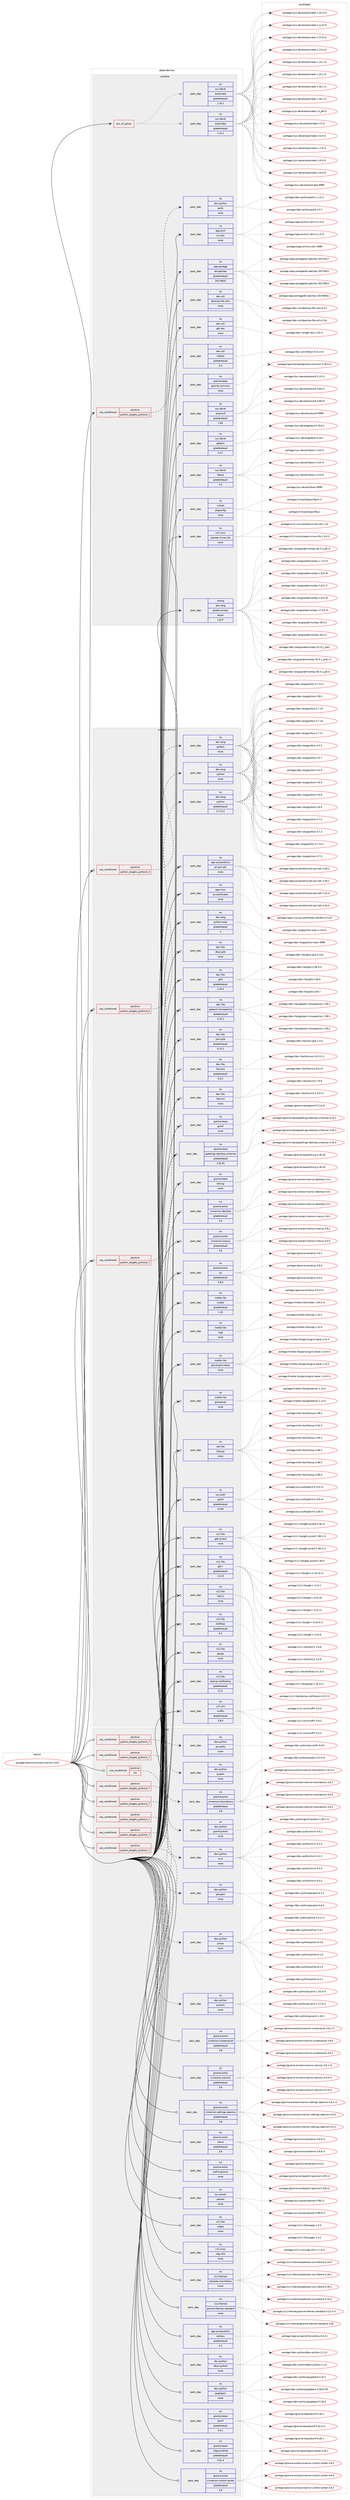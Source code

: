 digraph prolog {

# *************
# Graph options
# *************

newrank=true;
concentrate=true;
compound=true;
graph [rankdir=LR,fontname=Helvetica,fontsize=10,ranksep=1.5];#, ranksep=2.5, nodesep=0.2];
edge  [arrowhead=vee];
node  [fontname=Helvetica,fontsize=10];

# **********
# The ebuild
# **********

subgraph cluster_leftcol {
color=gray;
rank=same;
label=<<i>ebuild</i>>;
id [label="portage://gnome-extra/cinnamon-3.8.8", color=red, width=4, href="../gnome-extra/cinnamon-3.8.8.svg"];
}

# ****************
# The dependencies
# ****************

subgraph cluster_midcol {
color=gray;
label=<<i>dependencies</i>>;
subgraph cluster_compile {
fillcolor="#eeeeee";
style=filled;
label=<<i>compile</i>>;
subgraph any3997 {
dependency279902 [label=<<TABLE BORDER="0" CELLBORDER="1" CELLSPACING="0" CELLPADDING="4"><TR><TD CELLPADDING="10">any_of_group</TD></TR></TABLE>>, shape=none, color=red];subgraph pack201569 {
dependency279903 [label=<<TABLE BORDER="0" CELLBORDER="1" CELLSPACING="0" CELLPADDING="4" WIDTH="220"><TR><TD ROWSPAN="6" CELLPADDING="30">pack_dep</TD></TR><TR><TD WIDTH="110">no</TD></TR><TR><TD>sys-devel</TD></TR><TR><TD>automake</TD></TR><TR><TD>greaterequal</TD></TR><TR><TD>1.16.1</TD></TR></TABLE>>, shape=none, color=blue];
}
dependency279902:e -> dependency279903:w [weight=20,style="dotted",arrowhead="oinv"];
subgraph pack201570 {
dependency279904 [label=<<TABLE BORDER="0" CELLBORDER="1" CELLSPACING="0" CELLPADDING="4" WIDTH="220"><TR><TD ROWSPAN="6" CELLPADDING="30">pack_dep</TD></TR><TR><TD WIDTH="110">no</TD></TR><TR><TD>sys-devel</TD></TR><TR><TD>automake</TD></TR><TR><TD>greaterequal</TD></TR><TR><TD>1.15.1</TD></TR></TABLE>>, shape=none, color=blue];
}
dependency279902:e -> dependency279904:w [weight=20,style="dotted",arrowhead="oinv"];
}
id:e -> dependency279902:w [weight=20,style="solid",arrowhead="vee"];
subgraph cond74245 {
dependency279905 [label=<<TABLE BORDER="0" CELLBORDER="1" CELLSPACING="0" CELLPADDING="4"><TR><TD ROWSPAN="3" CELLPADDING="10">use_conditional</TD></TR><TR><TD>positive</TD></TR><TR><TD>python_targets_python2_7</TD></TR></TABLE>>, shape=none, color=red];
subgraph pack201571 {
dependency279906 [label=<<TABLE BORDER="0" CELLBORDER="1" CELLSPACING="0" CELLPADDING="4" WIDTH="220"><TR><TD ROWSPAN="6" CELLPADDING="30">pack_dep</TD></TR><TR><TD WIDTH="110">no</TD></TR><TR><TD>dev-python</TD></TR><TR><TD>polib</TD></TR><TR><TD>none</TD></TR><TR><TD></TD></TR></TABLE>>, shape=none, color=blue];
}
dependency279905:e -> dependency279906:w [weight=20,style="dashed",arrowhead="vee"];
}
id:e -> dependency279905:w [weight=20,style="solid",arrowhead="vee"];
subgraph pack201572 {
dependency279907 [label=<<TABLE BORDER="0" CELLBORDER="1" CELLSPACING="0" CELLPADDING="4" WIDTH="220"><TR><TD ROWSPAN="6" CELLPADDING="30">pack_dep</TD></TR><TR><TD WIDTH="110">no</TD></TR><TR><TD>app-arch</TD></TR><TR><TD>xz-utils</TD></TR><TR><TD>none</TD></TR><TR><TD></TD></TR></TABLE>>, shape=none, color=blue];
}
id:e -> dependency279907:w [weight=20,style="solid",arrowhead="vee"];
subgraph pack201573 {
dependency279908 [label=<<TABLE BORDER="0" CELLBORDER="1" CELLSPACING="0" CELLPADDING="4" WIDTH="220"><TR><TD ROWSPAN="6" CELLPADDING="30">pack_dep</TD></TR><TR><TD WIDTH="110">no</TD></TR><TR><TD>app-portage</TD></TR><TR><TD>elt-patches</TD></TR><TR><TD>greaterequal</TD></TR><TR><TD>20170815</TD></TR></TABLE>>, shape=none, color=blue];
}
id:e -> dependency279908:w [weight=20,style="solid",arrowhead="vee"];
subgraph pack201574 {
dependency279909 [label=<<TABLE BORDER="0" CELLBORDER="1" CELLSPACING="0" CELLPADDING="4" WIDTH="220"><TR><TD ROWSPAN="6" CELLPADDING="30">pack_dep</TD></TR><TR><TD WIDTH="110">no</TD></TR><TR><TD>dev-util</TD></TR><TR><TD>desktop-file-utils</TD></TR><TR><TD>none</TD></TR><TR><TD></TD></TR></TABLE>>, shape=none, color=blue];
}
id:e -> dependency279909:w [weight=20,style="solid",arrowhead="vee"];
subgraph pack201575 {
dependency279910 [label=<<TABLE BORDER="0" CELLBORDER="1" CELLSPACING="0" CELLPADDING="4" WIDTH="220"><TR><TD ROWSPAN="6" CELLPADDING="30">pack_dep</TD></TR><TR><TD WIDTH="110">no</TD></TR><TR><TD>dev-util</TD></TR><TR><TD>gtk-doc</TD></TR><TR><TD>none</TD></TR><TR><TD></TD></TR></TABLE>>, shape=none, color=blue];
}
id:e -> dependency279910:w [weight=20,style="solid",arrowhead="vee"];
subgraph pack201576 {
dependency279911 [label=<<TABLE BORDER="0" CELLBORDER="1" CELLSPACING="0" CELLPADDING="4" WIDTH="220"><TR><TD ROWSPAN="6" CELLPADDING="30">pack_dep</TD></TR><TR><TD WIDTH="110">no</TD></TR><TR><TD>dev-util</TD></TR><TR><TD>intltool</TD></TR><TR><TD>greaterequal</TD></TR><TR><TD>0.4</TD></TR></TABLE>>, shape=none, color=blue];
}
id:e -> dependency279911:w [weight=20,style="solid",arrowhead="vee"];
subgraph pack201577 {
dependency279912 [label=<<TABLE BORDER="0" CELLBORDER="1" CELLSPACING="0" CELLPADDING="4" WIDTH="220"><TR><TD ROWSPAN="6" CELLPADDING="30">pack_dep</TD></TR><TR><TD WIDTH="110">no</TD></TR><TR><TD>gnome-base</TD></TR><TR><TD>gnome-common</TD></TR><TR><TD>none</TD></TR><TR><TD></TD></TR></TABLE>>, shape=none, color=blue];
}
id:e -> dependency279912:w [weight=20,style="solid",arrowhead="vee"];
subgraph pack201578 {
dependency279913 [label=<<TABLE BORDER="0" CELLBORDER="1" CELLSPACING="0" CELLPADDING="4" WIDTH="220"><TR><TD ROWSPAN="6" CELLPADDING="30">pack_dep</TD></TR><TR><TD WIDTH="110">no</TD></TR><TR><TD>sys-devel</TD></TR><TR><TD>autoconf</TD></TR><TR><TD>greaterequal</TD></TR><TR><TD>2.69</TD></TR></TABLE>>, shape=none, color=blue];
}
id:e -> dependency279913:w [weight=20,style="solid",arrowhead="vee"];
subgraph pack201579 {
dependency279914 [label=<<TABLE BORDER="0" CELLBORDER="1" CELLSPACING="0" CELLPADDING="4" WIDTH="220"><TR><TD ROWSPAN="6" CELLPADDING="30">pack_dep</TD></TR><TR><TD WIDTH="110">no</TD></TR><TR><TD>sys-devel</TD></TR><TR><TD>gettext</TD></TR><TR><TD>greaterequal</TD></TR><TR><TD>0.17</TD></TR></TABLE>>, shape=none, color=blue];
}
id:e -> dependency279914:w [weight=20,style="solid",arrowhead="vee"];
subgraph pack201580 {
dependency279915 [label=<<TABLE BORDER="0" CELLBORDER="1" CELLSPACING="0" CELLPADDING="4" WIDTH="220"><TR><TD ROWSPAN="6" CELLPADDING="30">pack_dep</TD></TR><TR><TD WIDTH="110">no</TD></TR><TR><TD>sys-devel</TD></TR><TR><TD>libtool</TD></TR><TR><TD>greaterequal</TD></TR><TR><TD>2.4</TD></TR></TABLE>>, shape=none, color=blue];
}
id:e -> dependency279915:w [weight=20,style="solid",arrowhead="vee"];
subgraph pack201581 {
dependency279916 [label=<<TABLE BORDER="0" CELLBORDER="1" CELLSPACING="0" CELLPADDING="4" WIDTH="220"><TR><TD ROWSPAN="6" CELLPADDING="30">pack_dep</TD></TR><TR><TD WIDTH="110">no</TD></TR><TR><TD>virtual</TD></TR><TR><TD>pkgconfig</TD></TR><TR><TD>none</TD></TR><TR><TD></TD></TR></TABLE>>, shape=none, color=blue];
}
id:e -> dependency279916:w [weight=20,style="solid",arrowhead="vee"];
subgraph pack201582 {
dependency279917 [label=<<TABLE BORDER="0" CELLBORDER="1" CELLSPACING="0" CELLPADDING="4" WIDTH="220"><TR><TD ROWSPAN="6" CELLPADDING="30">pack_dep</TD></TR><TR><TD WIDTH="110">no</TD></TR><TR><TD>x11-misc</TD></TR><TR><TD>shared-mime-info</TD></TR><TR><TD>none</TD></TR><TR><TD></TD></TR></TABLE>>, shape=none, color=blue];
}
id:e -> dependency279917:w [weight=20,style="solid",arrowhead="vee"];
subgraph pack201583 {
dependency279918 [label=<<TABLE BORDER="0" CELLBORDER="1" CELLSPACING="0" CELLPADDING="4" WIDTH="220"><TR><TD ROWSPAN="6" CELLPADDING="30">pack_dep</TD></TR><TR><TD WIDTH="110">strong</TD></TR><TR><TD>dev-lang</TD></TR><TR><TD>spidermonkey</TD></TR><TR><TD>equal</TD></TR><TR><TD>1.8.2*</TD></TR></TABLE>>, shape=none, color=blue];
}
id:e -> dependency279918:w [weight=20,style="solid",arrowhead="vee"];
}
subgraph cluster_compileandrun {
fillcolor="#eeeeee";
style=filled;
label=<<i>compile and run</i>>;
subgraph cond74246 {
dependency279919 [label=<<TABLE BORDER="0" CELLBORDER="1" CELLSPACING="0" CELLPADDING="4"><TR><TD ROWSPAN="3" CELLPADDING="10">use_conditional</TD></TR><TR><TD>positive</TD></TR><TR><TD>python_targets_python2_7</TD></TR></TABLE>>, shape=none, color=red];
subgraph pack201584 {
dependency279920 [label=<<TABLE BORDER="0" CELLBORDER="1" CELLSPACING="0" CELLPADDING="4" WIDTH="220"><TR><TD ROWSPAN="6" CELLPADDING="30">pack_dep</TD></TR><TR><TD WIDTH="110">no</TD></TR><TR><TD>dev-lang</TD></TR><TR><TD>python</TD></TR><TR><TD>greaterequal</TD></TR><TR><TD>2.7.5-r2</TD></TR></TABLE>>, shape=none, color=blue];
}
dependency279919:e -> dependency279920:w [weight=20,style="dashed",arrowhead="vee"];
}
id:e -> dependency279919:w [weight=20,style="solid",arrowhead="odotvee"];
subgraph cond74247 {
dependency279921 [label=<<TABLE BORDER="0" CELLBORDER="1" CELLSPACING="0" CELLPADDING="4"><TR><TD ROWSPAN="3" CELLPADDING="10">use_conditional</TD></TR><TR><TD>positive</TD></TR><TR><TD>python_targets_python3_5</TD></TR></TABLE>>, shape=none, color=red];
subgraph pack201585 {
dependency279922 [label=<<TABLE BORDER="0" CELLBORDER="1" CELLSPACING="0" CELLPADDING="4" WIDTH="220"><TR><TD ROWSPAN="6" CELLPADDING="30">pack_dep</TD></TR><TR><TD WIDTH="110">no</TD></TR><TR><TD>dev-lang</TD></TR><TR><TD>python</TD></TR><TR><TD>none</TD></TR><TR><TD></TD></TR></TABLE>>, shape=none, color=blue];
}
dependency279921:e -> dependency279922:w [weight=20,style="dashed",arrowhead="vee"];
}
id:e -> dependency279921:w [weight=20,style="solid",arrowhead="odotvee"];
subgraph cond74248 {
dependency279923 [label=<<TABLE BORDER="0" CELLBORDER="1" CELLSPACING="0" CELLPADDING="4"><TR><TD ROWSPAN="3" CELLPADDING="10">use_conditional</TD></TR><TR><TD>positive</TD></TR><TR><TD>python_targets_python3_6</TD></TR></TABLE>>, shape=none, color=red];
subgraph pack201586 {
dependency279924 [label=<<TABLE BORDER="0" CELLBORDER="1" CELLSPACING="0" CELLPADDING="4" WIDTH="220"><TR><TD ROWSPAN="6" CELLPADDING="30">pack_dep</TD></TR><TR><TD WIDTH="110">no</TD></TR><TR><TD>dev-lang</TD></TR><TR><TD>python</TD></TR><TR><TD>none</TD></TR><TR><TD></TD></TR></TABLE>>, shape=none, color=blue];
}
dependency279923:e -> dependency279924:w [weight=20,style="dashed",arrowhead="vee"];
}
id:e -> dependency279923:w [weight=20,style="solid",arrowhead="odotvee"];
subgraph pack201587 {
dependency279925 [label=<<TABLE BORDER="0" CELLBORDER="1" CELLSPACING="0" CELLPADDING="4" WIDTH="220"><TR><TD ROWSPAN="6" CELLPADDING="30">pack_dep</TD></TR><TR><TD WIDTH="110">no</TD></TR><TR><TD>app-accessibility</TD></TR><TR><TD>at-spi2-atk</TD></TR><TR><TD>none</TD></TR><TR><TD></TD></TR></TABLE>>, shape=none, color=blue];
}
id:e -> dependency279925:w [weight=20,style="solid",arrowhead="odotvee"];
subgraph pack201588 {
dependency279926 [label=<<TABLE BORDER="0" CELLBORDER="1" CELLSPACING="0" CELLPADDING="4" WIDTH="220"><TR><TD ROWSPAN="6" CELLPADDING="30">pack_dep</TD></TR><TR><TD WIDTH="110">no</TD></TR><TR><TD>app-misc</TD></TR><TR><TD>ca-certificates</TD></TR><TR><TD>none</TD></TR><TR><TD></TD></TR></TABLE>>, shape=none, color=blue];
}
id:e -> dependency279926:w [weight=20,style="solid",arrowhead="odotvee"];
subgraph pack201589 {
dependency279927 [label=<<TABLE BORDER="0" CELLBORDER="1" CELLSPACING="0" CELLPADDING="4" WIDTH="220"><TR><TD ROWSPAN="6" CELLPADDING="30">pack_dep</TD></TR><TR><TD WIDTH="110">no</TD></TR><TR><TD>dev-lang</TD></TR><TR><TD>python-exec</TD></TR><TR><TD>greaterequal</TD></TR><TR><TD>2</TD></TR></TABLE>>, shape=none, color=blue];
}
id:e -> dependency279927:w [weight=20,style="solid",arrowhead="odotvee"];
subgraph pack201590 {
dependency279928 [label=<<TABLE BORDER="0" CELLBORDER="1" CELLSPACING="0" CELLPADDING="4" WIDTH="220"><TR><TD ROWSPAN="6" CELLPADDING="30">pack_dep</TD></TR><TR><TD WIDTH="110">no</TD></TR><TR><TD>dev-libs</TD></TR><TR><TD>dbus-glib</TD></TR><TR><TD>none</TD></TR><TR><TD></TD></TR></TABLE>>, shape=none, color=blue];
}
id:e -> dependency279928:w [weight=20,style="solid",arrowhead="odotvee"];
subgraph pack201591 {
dependency279929 [label=<<TABLE BORDER="0" CELLBORDER="1" CELLSPACING="0" CELLPADDING="4" WIDTH="220"><TR><TD ROWSPAN="6" CELLPADDING="30">pack_dep</TD></TR><TR><TD WIDTH="110">no</TD></TR><TR><TD>dev-libs</TD></TR><TR><TD>glib</TD></TR><TR><TD>greaterequal</TD></TR><TR><TD>2.35.0</TD></TR></TABLE>>, shape=none, color=blue];
}
id:e -> dependency279929:w [weight=20,style="solid",arrowhead="odotvee"];
subgraph pack201592 {
dependency279930 [label=<<TABLE BORDER="0" CELLBORDER="1" CELLSPACING="0" CELLPADDING="4" WIDTH="220"><TR><TD ROWSPAN="6" CELLPADDING="30">pack_dep</TD></TR><TR><TD WIDTH="110">no</TD></TR><TR><TD>dev-libs</TD></TR><TR><TD>gobject-introspection</TD></TR><TR><TD>greaterequal</TD></TR><TR><TD>0.10.1</TD></TR></TABLE>>, shape=none, color=blue];
}
id:e -> dependency279930:w [weight=20,style="solid",arrowhead="odotvee"];
subgraph pack201593 {
dependency279931 [label=<<TABLE BORDER="0" CELLBORDER="1" CELLSPACING="0" CELLPADDING="4" WIDTH="220"><TR><TD ROWSPAN="6" CELLPADDING="30">pack_dep</TD></TR><TR><TD WIDTH="110">no</TD></TR><TR><TD>dev-libs</TD></TR><TR><TD>json-glib</TD></TR><TR><TD>greaterequal</TD></TR><TR><TD>0.13.2</TD></TR></TABLE>>, shape=none, color=blue];
}
id:e -> dependency279931:w [weight=20,style="solid",arrowhead="odotvee"];
subgraph pack201594 {
dependency279932 [label=<<TABLE BORDER="0" CELLBORDER="1" CELLSPACING="0" CELLPADDING="4" WIDTH="220"><TR><TD ROWSPAN="6" CELLPADDING="30">pack_dep</TD></TR><TR><TD WIDTH="110">no</TD></TR><TR><TD>dev-libs</TD></TR><TR><TD>libcroco</TD></TR><TR><TD>greaterequal</TD></TR><TR><TD>0.6.2</TD></TR></TABLE>>, shape=none, color=blue];
}
id:e -> dependency279932:w [weight=20,style="solid",arrowhead="odotvee"];
subgraph pack201595 {
dependency279933 [label=<<TABLE BORDER="0" CELLBORDER="1" CELLSPACING="0" CELLPADDING="4" WIDTH="220"><TR><TD ROWSPAN="6" CELLPADDING="30">pack_dep</TD></TR><TR><TD WIDTH="110">no</TD></TR><TR><TD>dev-libs</TD></TR><TR><TD>libxml2</TD></TR><TR><TD>none</TD></TR><TR><TD></TD></TR></TABLE>>, shape=none, color=blue];
}
id:e -> dependency279933:w [weight=20,style="solid",arrowhead="odotvee"];
subgraph pack201596 {
dependency279934 [label=<<TABLE BORDER="0" CELLBORDER="1" CELLSPACING="0" CELLPADDING="4" WIDTH="220"><TR><TD ROWSPAN="6" CELLPADDING="30">pack_dep</TD></TR><TR><TD WIDTH="110">no</TD></TR><TR><TD>gnome-base</TD></TR><TR><TD>gconf</TD></TR><TR><TD>none</TD></TR><TR><TD></TD></TR></TABLE>>, shape=none, color=blue];
}
id:e -> dependency279934:w [weight=20,style="solid",arrowhead="odotvee"];
subgraph pack201597 {
dependency279935 [label=<<TABLE BORDER="0" CELLBORDER="1" CELLSPACING="0" CELLPADDING="4" WIDTH="220"><TR><TD ROWSPAN="6" CELLPADDING="30">pack_dep</TD></TR><TR><TD WIDTH="110">no</TD></TR><TR><TD>gnome-base</TD></TR><TR><TD>gsettings-desktop-schemas</TD></TR><TR><TD>greaterequal</TD></TR><TR><TD>2.91.91</TD></TR></TABLE>>, shape=none, color=blue];
}
id:e -> dependency279935:w [weight=20,style="solid",arrowhead="odotvee"];
subgraph pack201598 {
dependency279936 [label=<<TABLE BORDER="0" CELLBORDER="1" CELLSPACING="0" CELLPADDING="4" WIDTH="220"><TR><TD ROWSPAN="6" CELLPADDING="30">pack_dep</TD></TR><TR><TD WIDTH="110">no</TD></TR><TR><TD>gnome-base</TD></TR><TR><TD>librsvg</TD></TR><TR><TD>none</TD></TR><TR><TD></TD></TR></TABLE>>, shape=none, color=blue];
}
id:e -> dependency279936:w [weight=20,style="solid",arrowhead="odotvee"];
subgraph pack201599 {
dependency279937 [label=<<TABLE BORDER="0" CELLBORDER="1" CELLSPACING="0" CELLPADDING="4" WIDTH="220"><TR><TD ROWSPAN="6" CELLPADDING="30">pack_dep</TD></TR><TR><TD WIDTH="110">no</TD></TR><TR><TD>gnome-extra</TD></TR><TR><TD>cinnamon-desktop</TD></TR><TR><TD>greaterequal</TD></TR><TR><TD>3.6</TD></TR></TABLE>>, shape=none, color=blue];
}
id:e -> dependency279937:w [weight=20,style="solid",arrowhead="odotvee"];
subgraph pack201600 {
dependency279938 [label=<<TABLE BORDER="0" CELLBORDER="1" CELLSPACING="0" CELLPADDING="4" WIDTH="220"><TR><TD ROWSPAN="6" CELLPADDING="30">pack_dep</TD></TR><TR><TD WIDTH="110">no</TD></TR><TR><TD>gnome-extra</TD></TR><TR><TD>cinnamon-menus</TD></TR><TR><TD>greaterequal</TD></TR><TR><TD>3.6</TD></TR></TABLE>>, shape=none, color=blue];
}
id:e -> dependency279938:w [weight=20,style="solid",arrowhead="odotvee"];
subgraph pack201601 {
dependency279939 [label=<<TABLE BORDER="0" CELLBORDER="1" CELLSPACING="0" CELLPADDING="4" WIDTH="220"><TR><TD ROWSPAN="6" CELLPADDING="30">pack_dep</TD></TR><TR><TD WIDTH="110">no</TD></TR><TR><TD>gnome-extra</TD></TR><TR><TD>cjs</TD></TR><TR><TD>greaterequal</TD></TR><TR><TD>3.8.0</TD></TR></TABLE>>, shape=none, color=blue];
}
id:e -> dependency279939:w [weight=20,style="solid",arrowhead="odotvee"];
subgraph pack201602 {
dependency279940 [label=<<TABLE BORDER="0" CELLBORDER="1" CELLSPACING="0" CELLPADDING="4" WIDTH="220"><TR><TD ROWSPAN="6" CELLPADDING="30">pack_dep</TD></TR><TR><TD WIDTH="110">no</TD></TR><TR><TD>media-libs</TD></TR><TR><TD>clutter</TD></TR><TR><TD>greaterequal</TD></TR><TR><TD>1.10</TD></TR></TABLE>>, shape=none, color=blue];
}
id:e -> dependency279940:w [weight=20,style="solid",arrowhead="odotvee"];
subgraph pack201603 {
dependency279941 [label=<<TABLE BORDER="0" CELLBORDER="1" CELLSPACING="0" CELLPADDING="4" WIDTH="220"><TR><TD ROWSPAN="6" CELLPADDING="30">pack_dep</TD></TR><TR><TD WIDTH="110">no</TD></TR><TR><TD>media-libs</TD></TR><TR><TD>cogl</TD></TR><TR><TD>none</TD></TR><TR><TD></TD></TR></TABLE>>, shape=none, color=blue];
}
id:e -> dependency279941:w [weight=20,style="solid",arrowhead="odotvee"];
subgraph pack201604 {
dependency279942 [label=<<TABLE BORDER="0" CELLBORDER="1" CELLSPACING="0" CELLPADDING="4" WIDTH="220"><TR><TD ROWSPAN="6" CELLPADDING="30">pack_dep</TD></TR><TR><TD WIDTH="110">no</TD></TR><TR><TD>media-libs</TD></TR><TR><TD>gst-plugins-base</TD></TR><TR><TD>none</TD></TR><TR><TD></TD></TR></TABLE>>, shape=none, color=blue];
}
id:e -> dependency279942:w [weight=20,style="solid",arrowhead="odotvee"];
subgraph pack201605 {
dependency279943 [label=<<TABLE BORDER="0" CELLBORDER="1" CELLSPACING="0" CELLPADDING="4" WIDTH="220"><TR><TD ROWSPAN="6" CELLPADDING="30">pack_dep</TD></TR><TR><TD WIDTH="110">no</TD></TR><TR><TD>media-libs</TD></TR><TR><TD>gstreamer</TD></TR><TR><TD>none</TD></TR><TR><TD></TD></TR></TABLE>>, shape=none, color=blue];
}
id:e -> dependency279943:w [weight=20,style="solid",arrowhead="odotvee"];
subgraph pack201606 {
dependency279944 [label=<<TABLE BORDER="0" CELLBORDER="1" CELLSPACING="0" CELLPADDING="4" WIDTH="220"><TR><TD ROWSPAN="6" CELLPADDING="30">pack_dep</TD></TR><TR><TD WIDTH="110">no</TD></TR><TR><TD>net-libs</TD></TR><TR><TD>libsoup</TD></TR><TR><TD>none</TD></TR><TR><TD></TD></TR></TABLE>>, shape=none, color=blue];
}
id:e -> dependency279944:w [weight=20,style="solid",arrowhead="odotvee"];
subgraph pack201607 {
dependency279945 [label=<<TABLE BORDER="0" CELLBORDER="1" CELLSPACING="0" CELLPADDING="4" WIDTH="220"><TR><TD ROWSPAN="6" CELLPADDING="30">pack_dep</TD></TR><TR><TD WIDTH="110">no</TD></TR><TR><TD>sys-auth</TD></TR><TR><TD>polkit</TD></TR><TR><TD>greaterequal</TD></TR><TR><TD>0.100</TD></TR></TABLE>>, shape=none, color=blue];
}
id:e -> dependency279945:w [weight=20,style="solid",arrowhead="odotvee"];
subgraph pack201608 {
dependency279946 [label=<<TABLE BORDER="0" CELLBORDER="1" CELLSPACING="0" CELLPADDING="4" WIDTH="220"><TR><TD ROWSPAN="6" CELLPADDING="30">pack_dep</TD></TR><TR><TD WIDTH="110">no</TD></TR><TR><TD>x11-libs</TD></TR><TR><TD>gdk-pixbuf</TD></TR><TR><TD>none</TD></TR><TR><TD></TD></TR></TABLE>>, shape=none, color=blue];
}
id:e -> dependency279946:w [weight=20,style="solid",arrowhead="odotvee"];
subgraph pack201609 {
dependency279947 [label=<<TABLE BORDER="0" CELLBORDER="1" CELLSPACING="0" CELLPADDING="4" WIDTH="220"><TR><TD ROWSPAN="6" CELLPADDING="30">pack_dep</TD></TR><TR><TD WIDTH="110">no</TD></TR><TR><TD>x11-libs</TD></TR><TR><TD>gtk+</TD></TR><TR><TD>greaterequal</TD></TR><TR><TD>3.12.0</TD></TR></TABLE>>, shape=none, color=blue];
}
id:e -> dependency279947:w [weight=20,style="solid",arrowhead="odotvee"];
subgraph pack201610 {
dependency279948 [label=<<TABLE BORDER="0" CELLBORDER="1" CELLSPACING="0" CELLPADDING="4" WIDTH="220"><TR><TD ROWSPAN="6" CELLPADDING="30">pack_dep</TD></TR><TR><TD WIDTH="110">no</TD></TR><TR><TD>x11-libs</TD></TR><TR><TD>libX11</TD></TR><TR><TD>none</TD></TR><TR><TD></TD></TR></TABLE>>, shape=none, color=blue];
}
id:e -> dependency279948:w [weight=20,style="solid",arrowhead="odotvee"];
subgraph pack201611 {
dependency279949 [label=<<TABLE BORDER="0" CELLBORDER="1" CELLSPACING="0" CELLPADDING="4" WIDTH="220"><TR><TD ROWSPAN="6" CELLPADDING="30">pack_dep</TD></TR><TR><TD WIDTH="110">no</TD></TR><TR><TD>x11-libs</TD></TR><TR><TD>libXfixes</TD></TR><TR><TD>greaterequal</TD></TR><TR><TD>5.0</TD></TR></TABLE>>, shape=none, color=blue];
}
id:e -> dependency279949:w [weight=20,style="solid",arrowhead="odotvee"];
subgraph pack201612 {
dependency279950 [label=<<TABLE BORDER="0" CELLBORDER="1" CELLSPACING="0" CELLPADDING="4" WIDTH="220"><TR><TD ROWSPAN="6" CELLPADDING="30">pack_dep</TD></TR><TR><TD WIDTH="110">no</TD></TR><TR><TD>x11-libs</TD></TR><TR><TD>pango</TD></TR><TR><TD>none</TD></TR><TR><TD></TD></TR></TABLE>>, shape=none, color=blue];
}
id:e -> dependency279950:w [weight=20,style="solid",arrowhead="odotvee"];
subgraph pack201613 {
dependency279951 [label=<<TABLE BORDER="0" CELLBORDER="1" CELLSPACING="0" CELLPADDING="4" WIDTH="220"><TR><TD ROWSPAN="6" CELLPADDING="30">pack_dep</TD></TR><TR><TD WIDTH="110">no</TD></TR><TR><TD>x11-libs</TD></TR><TR><TD>startup-notification</TD></TR><TR><TD>greaterequal</TD></TR><TR><TD>0.11</TD></TR></TABLE>>, shape=none, color=blue];
}
id:e -> dependency279951:w [weight=20,style="solid",arrowhead="odotvee"];
subgraph pack201614 {
dependency279952 [label=<<TABLE BORDER="0" CELLBORDER="1" CELLSPACING="0" CELLPADDING="4" WIDTH="220"><TR><TD ROWSPAN="6" CELLPADDING="30">pack_dep</TD></TR><TR><TD WIDTH="110">no</TD></TR><TR><TD>x11-wm</TD></TR><TR><TD>muffin</TD></TR><TR><TD>greaterequal</TD></TR><TR><TD>3.8.0</TD></TR></TABLE>>, shape=none, color=blue];
}
id:e -> dependency279952:w [weight=20,style="solid",arrowhead="odotvee"];
}
subgraph cluster_run {
fillcolor="#eeeeee";
style=filled;
label=<<i>run</i>>;
subgraph cond74249 {
dependency279953 [label=<<TABLE BORDER="0" CELLBORDER="1" CELLSPACING="0" CELLPADDING="4"><TR><TD ROWSPAN="3" CELLPADDING="10">use_conditional</TD></TR><TR><TD>positive</TD></TR><TR><TD>nls</TD></TR></TABLE>>, shape=none, color=red];
subgraph pack201615 {
dependency279954 [label=<<TABLE BORDER="0" CELLBORDER="1" CELLSPACING="0" CELLPADDING="4" WIDTH="220"><TR><TD ROWSPAN="6" CELLPADDING="30">pack_dep</TD></TR><TR><TD WIDTH="110">no</TD></TR><TR><TD>gnome-extra</TD></TR><TR><TD>cinnamon-translations</TD></TR><TR><TD>greaterequal</TD></TR><TR><TD>3.8</TD></TR></TABLE>>, shape=none, color=blue];
}
dependency279953:e -> dependency279954:w [weight=20,style="dashed",arrowhead="vee"];
}
id:e -> dependency279953:w [weight=20,style="solid",arrowhead="odot"];
subgraph cond74250 {
dependency279955 [label=<<TABLE BORDER="0" CELLBORDER="1" CELLSPACING="0" CELLPADDING="4"><TR><TD ROWSPAN="3" CELLPADDING="10">use_conditional</TD></TR><TR><TD>positive</TD></TR><TR><TD>python_targets_python2_7</TD></TR></TABLE>>, shape=none, color=red];
subgraph pack201616 {
dependency279956 [label=<<TABLE BORDER="0" CELLBORDER="1" CELLSPACING="0" CELLPADDING="4" WIDTH="220"><TR><TD ROWSPAN="6" CELLPADDING="30">pack_dep</TD></TR><TR><TD WIDTH="110">no</TD></TR><TR><TD>dev-python</TD></TR><TR><TD>gconf-python</TD></TR><TR><TD>none</TD></TR><TR><TD></TD></TR></TABLE>>, shape=none, color=blue];
}
dependency279955:e -> dependency279956:w [weight=20,style="dashed",arrowhead="vee"];
}
id:e -> dependency279955:w [weight=20,style="solid",arrowhead="odot"];
subgraph cond74251 {
dependency279957 [label=<<TABLE BORDER="0" CELLBORDER="1" CELLSPACING="0" CELLPADDING="4"><TR><TD ROWSPAN="3" CELLPADDING="10">use_conditional</TD></TR><TR><TD>positive</TD></TR><TR><TD>python_targets_python2_7</TD></TR></TABLE>>, shape=none, color=red];
subgraph pack201617 {
dependency279958 [label=<<TABLE BORDER="0" CELLBORDER="1" CELLSPACING="0" CELLPADDING="4" WIDTH="220"><TR><TD ROWSPAN="6" CELLPADDING="30">pack_dep</TD></TR><TR><TD WIDTH="110">no</TD></TR><TR><TD>dev-python</TD></TR><TR><TD>lxml</TD></TR><TR><TD>none</TD></TR><TR><TD></TD></TR></TABLE>>, shape=none, color=blue];
}
dependency279957:e -> dependency279958:w [weight=20,style="dashed",arrowhead="vee"];
}
id:e -> dependency279957:w [weight=20,style="solid",arrowhead="odot"];
subgraph cond74252 {
dependency279959 [label=<<TABLE BORDER="0" CELLBORDER="1" CELLSPACING="0" CELLPADDING="4"><TR><TD ROWSPAN="3" CELLPADDING="10">use_conditional</TD></TR><TR><TD>positive</TD></TR><TR><TD>python_targets_python2_7</TD></TR></TABLE>>, shape=none, color=red];
subgraph pack201618 {
dependency279960 [label=<<TABLE BORDER="0" CELLBORDER="1" CELLSPACING="0" CELLPADDING="4" WIDTH="220"><TR><TD ROWSPAN="6" CELLPADDING="30">pack_dep</TD></TR><TR><TD WIDTH="110">no</TD></TR><TR><TD>dev-python</TD></TR><TR><TD>pexpect</TD></TR><TR><TD>none</TD></TR><TR><TD></TD></TR></TABLE>>, shape=none, color=blue];
}
dependency279959:e -> dependency279960:w [weight=20,style="dashed",arrowhead="vee"];
}
id:e -> dependency279959:w [weight=20,style="solid",arrowhead="odot"];
subgraph cond74253 {
dependency279961 [label=<<TABLE BORDER="0" CELLBORDER="1" CELLSPACING="0" CELLPADDING="4"><TR><TD ROWSPAN="3" CELLPADDING="10">use_conditional</TD></TR><TR><TD>positive</TD></TR><TR><TD>python_targets_python2_7</TD></TR></TABLE>>, shape=none, color=red];
subgraph pack201619 {
dependency279962 [label=<<TABLE BORDER="0" CELLBORDER="1" CELLSPACING="0" CELLPADDING="4" WIDTH="220"><TR><TD ROWSPAN="6" CELLPADDING="30">pack_dep</TD></TR><TR><TD WIDTH="110">no</TD></TR><TR><TD>dev-python</TD></TR><TR><TD>pillow</TD></TR><TR><TD>none</TD></TR><TR><TD></TD></TR></TABLE>>, shape=none, color=blue];
}
dependency279961:e -> dependency279962:w [weight=20,style="dashed",arrowhead="vee"];
}
id:e -> dependency279961:w [weight=20,style="solid",arrowhead="odot"];
subgraph cond74254 {
dependency279963 [label=<<TABLE BORDER="0" CELLBORDER="1" CELLSPACING="0" CELLPADDING="4"><TR><TD ROWSPAN="3" CELLPADDING="10">use_conditional</TD></TR><TR><TD>positive</TD></TR><TR><TD>python_targets_python2_7</TD></TR></TABLE>>, shape=none, color=red];
subgraph pack201620 {
dependency279964 [label=<<TABLE BORDER="0" CELLBORDER="1" CELLSPACING="0" CELLPADDING="4" WIDTH="220"><TR><TD ROWSPAN="6" CELLPADDING="30">pack_dep</TD></TR><TR><TD WIDTH="110">no</TD></TR><TR><TD>dev-python</TD></TR><TR><TD>pycairo</TD></TR><TR><TD>none</TD></TR><TR><TD></TD></TR></TABLE>>, shape=none, color=blue];
}
dependency279963:e -> dependency279964:w [weight=20,style="dashed",arrowhead="vee"];
}
id:e -> dependency279963:w [weight=20,style="solid",arrowhead="odot"];
subgraph cond74255 {
dependency279965 [label=<<TABLE BORDER="0" CELLBORDER="1" CELLSPACING="0" CELLPADDING="4"><TR><TD ROWSPAN="3" CELLPADDING="10">use_conditional</TD></TR><TR><TD>positive</TD></TR><TR><TD>python_targets_python2_7</TD></TR></TABLE>>, shape=none, color=red];
subgraph pack201621 {
dependency279966 [label=<<TABLE BORDER="0" CELLBORDER="1" CELLSPACING="0" CELLPADDING="4" WIDTH="220"><TR><TD ROWSPAN="6" CELLPADDING="30">pack_dep</TD></TR><TR><TD WIDTH="110">no</TD></TR><TR><TD>dev-python</TD></TR><TR><TD>pyinotify</TD></TR><TR><TD>none</TD></TR><TR><TD></TD></TR></TABLE>>, shape=none, color=blue];
}
dependency279965:e -> dependency279966:w [weight=20,style="dashed",arrowhead="vee"];
}
id:e -> dependency279965:w [weight=20,style="solid",arrowhead="odot"];
subgraph cond74256 {
dependency279967 [label=<<TABLE BORDER="0" CELLBORDER="1" CELLSPACING="0" CELLPADDING="4"><TR><TD ROWSPAN="3" CELLPADDING="10">use_conditional</TD></TR><TR><TD>positive</TD></TR><TR><TD>python_targets_python2_7</TD></TR></TABLE>>, shape=none, color=red];
subgraph pack201622 {
dependency279968 [label=<<TABLE BORDER="0" CELLBORDER="1" CELLSPACING="0" CELLPADDING="4" WIDTH="220"><TR><TD ROWSPAN="6" CELLPADDING="30">pack_dep</TD></TR><TR><TD WIDTH="110">no</TD></TR><TR><TD>dev-python</TD></TR><TR><TD>pypam</TD></TR><TR><TD>none</TD></TR><TR><TD></TD></TR></TABLE>>, shape=none, color=blue];
}
dependency279967:e -> dependency279968:w [weight=20,style="dashed",arrowhead="vee"];
}
id:e -> dependency279967:w [weight=20,style="solid",arrowhead="odot"];
subgraph pack201623 {
dependency279969 [label=<<TABLE BORDER="0" CELLBORDER="1" CELLSPACING="0" CELLPADDING="4" WIDTH="220"><TR><TD ROWSPAN="6" CELLPADDING="30">pack_dep</TD></TR><TR><TD WIDTH="110">no</TD></TR><TR><TD>app-accessibility</TD></TR><TR><TD>caribou</TD></TR><TR><TD>greaterequal</TD></TR><TR><TD>0.3</TD></TR></TABLE>>, shape=none, color=blue];
}
id:e -> dependency279969:w [weight=20,style="solid",arrowhead="odot"];
subgraph pack201624 {
dependency279970 [label=<<TABLE BORDER="0" CELLBORDER="1" CELLSPACING="0" CELLPADDING="4" WIDTH="220"><TR><TD ROWSPAN="6" CELLPADDING="30">pack_dep</TD></TR><TR><TD WIDTH="110">no</TD></TR><TR><TD>dev-python</TD></TR><TR><TD>dbus-python</TD></TR><TR><TD>none</TD></TR><TR><TD></TD></TR></TABLE>>, shape=none, color=blue];
}
id:e -> dependency279970:w [weight=20,style="solid",arrowhead="odot"];
subgraph pack201625 {
dependency279971 [label=<<TABLE BORDER="0" CELLBORDER="1" CELLSPACING="0" CELLPADDING="4" WIDTH="220"><TR><TD ROWSPAN="6" CELLPADDING="30">pack_dep</TD></TR><TR><TD WIDTH="110">no</TD></TR><TR><TD>dev-python</TD></TR><TR><TD>pygobject</TD></TR><TR><TD>none</TD></TR><TR><TD></TD></TR></TABLE>>, shape=none, color=blue];
}
id:e -> dependency279971:w [weight=20,style="solid",arrowhead="odot"];
subgraph pack201626 {
dependency279972 [label=<<TABLE BORDER="0" CELLBORDER="1" CELLSPACING="0" CELLPADDING="4" WIDTH="220"><TR><TD ROWSPAN="6" CELLPADDING="30">pack_dep</TD></TR><TR><TD WIDTH="110">no</TD></TR><TR><TD>gnome-base</TD></TR><TR><TD>dconf</TD></TR><TR><TD>greaterequal</TD></TR><TR><TD>0.4.1</TD></TR></TABLE>>, shape=none, color=blue];
}
id:e -> dependency279972:w [weight=20,style="solid",arrowhead="odot"];
subgraph pack201627 {
dependency279973 [label=<<TABLE BORDER="0" CELLBORDER="1" CELLSPACING="0" CELLPADDING="4" WIDTH="220"><TR><TD ROWSPAN="6" CELLPADDING="30">pack_dep</TD></TR><TR><TD WIDTH="110">no</TD></TR><TR><TD>gnome-base</TD></TR><TR><TD>libgnomekbd</TD></TR><TR><TD>greaterequal</TD></TR><TR><TD>2.91.4</TD></TR></TABLE>>, shape=none, color=blue];
}
id:e -> dependency279973:w [weight=20,style="solid",arrowhead="odot"];
subgraph pack201628 {
dependency279974 [label=<<TABLE BORDER="0" CELLBORDER="1" CELLSPACING="0" CELLPADDING="4" WIDTH="220"><TR><TD ROWSPAN="6" CELLPADDING="30">pack_dep</TD></TR><TR><TD WIDTH="110">no</TD></TR><TR><TD>gnome-extra</TD></TR><TR><TD>cinnamon-control-center</TD></TR><TR><TD>greaterequal</TD></TR><TR><TD>3.8</TD></TR></TABLE>>, shape=none, color=blue];
}
id:e -> dependency279974:w [weight=20,style="solid",arrowhead="odot"];
subgraph pack201629 {
dependency279975 [label=<<TABLE BORDER="0" CELLBORDER="1" CELLSPACING="0" CELLPADDING="4" WIDTH="220"><TR><TD ROWSPAN="6" CELLPADDING="30">pack_dep</TD></TR><TR><TD WIDTH="110">no</TD></TR><TR><TD>gnome-extra</TD></TR><TR><TD>cinnamon-screensaver</TD></TR><TR><TD>greaterequal</TD></TR><TR><TD>3.8</TD></TR></TABLE>>, shape=none, color=blue];
}
id:e -> dependency279975:w [weight=20,style="solid",arrowhead="odot"];
subgraph pack201630 {
dependency279976 [label=<<TABLE BORDER="0" CELLBORDER="1" CELLSPACING="0" CELLPADDING="4" WIDTH="220"><TR><TD ROWSPAN="6" CELLPADDING="30">pack_dep</TD></TR><TR><TD WIDTH="110">no</TD></TR><TR><TD>gnome-extra</TD></TR><TR><TD>cinnamon-session</TD></TR><TR><TD>greaterequal</TD></TR><TR><TD>3.8</TD></TR></TABLE>>, shape=none, color=blue];
}
id:e -> dependency279976:w [weight=20,style="solid",arrowhead="odot"];
subgraph pack201631 {
dependency279977 [label=<<TABLE BORDER="0" CELLBORDER="1" CELLSPACING="0" CELLPADDING="4" WIDTH="220"><TR><TD ROWSPAN="6" CELLPADDING="30">pack_dep</TD></TR><TR><TD WIDTH="110">no</TD></TR><TR><TD>gnome-extra</TD></TR><TR><TD>cinnamon-settings-daemon</TD></TR><TR><TD>greaterequal</TD></TR><TR><TD>3.8</TD></TR></TABLE>>, shape=none, color=blue];
}
id:e -> dependency279977:w [weight=20,style="solid",arrowhead="odot"];
subgraph pack201632 {
dependency279978 [label=<<TABLE BORDER="0" CELLBORDER="1" CELLSPACING="0" CELLPADDING="4" WIDTH="220"><TR><TD ROWSPAN="6" CELLPADDING="30">pack_dep</TD></TR><TR><TD WIDTH="110">no</TD></TR><TR><TD>gnome-extra</TD></TR><TR><TD>nemo</TD></TR><TR><TD>greaterequal</TD></TR><TR><TD>3.8</TD></TR></TABLE>>, shape=none, color=blue];
}
id:e -> dependency279978:w [weight=20,style="solid",arrowhead="odot"];
subgraph pack201633 {
dependency279979 [label=<<TABLE BORDER="0" CELLBORDER="1" CELLSPACING="0" CELLPADDING="4" WIDTH="220"><TR><TD ROWSPAN="6" CELLPADDING="30">pack_dep</TD></TR><TR><TD WIDTH="110">no</TD></TR><TR><TD>gnome-extra</TD></TR><TR><TD>polkit-gnome</TD></TR><TR><TD>none</TD></TR><TR><TD></TD></TR></TABLE>>, shape=none, color=blue];
}
id:e -> dependency279979:w [weight=20,style="solid",arrowhead="odot"];
subgraph pack201634 {
dependency279980 [label=<<TABLE BORDER="0" CELLBORDER="1" CELLSPACING="0" CELLPADDING="4" WIDTH="220"><TR><TD ROWSPAN="6" CELLPADDING="30">pack_dep</TD></TR><TR><TD WIDTH="110">no</TD></TR><TR><TD>sys-power</TD></TR><TR><TD>upower</TD></TR><TR><TD>none</TD></TR><TR><TD></TD></TR></TABLE>>, shape=none, color=blue];
}
id:e -> dependency279980:w [weight=20,style="solid",arrowhead="odot"];
subgraph pack201635 {
dependency279981 [label=<<TABLE BORDER="0" CELLBORDER="1" CELLSPACING="0" CELLPADDING="4" WIDTH="220"><TR><TD ROWSPAN="6" CELLPADDING="30">pack_dep</TD></TR><TR><TD WIDTH="110">no</TD></TR><TR><TD>x11-libs</TD></TR><TR><TD>xapps</TD></TR><TR><TD>none</TD></TR><TR><TD></TD></TR></TABLE>>, shape=none, color=blue];
}
id:e -> dependency279981:w [weight=20,style="solid",arrowhead="odot"];
subgraph pack201636 {
dependency279982 [label=<<TABLE BORDER="0" CELLBORDER="1" CELLSPACING="0" CELLPADDING="4" WIDTH="220"><TR><TD ROWSPAN="6" CELLPADDING="30">pack_dep</TD></TR><TR><TD WIDTH="110">no</TD></TR><TR><TD>x11-misc</TD></TR><TR><TD>xdg-utils</TD></TR><TR><TD>none</TD></TR><TR><TD></TD></TR></TABLE>>, shape=none, color=blue];
}
id:e -> dependency279982:w [weight=20,style="solid",arrowhead="odot"];
subgraph pack201637 {
dependency279983 [label=<<TABLE BORDER="0" CELLBORDER="1" CELLSPACING="0" CELLPADDING="4" WIDTH="220"><TR><TD ROWSPAN="6" CELLPADDING="30">pack_dep</TD></TR><TR><TD WIDTH="110">no</TD></TR><TR><TD>x11-themes</TD></TR><TR><TD>adwaita-icon-theme</TD></TR><TR><TD>none</TD></TR><TR><TD></TD></TR></TABLE>>, shape=none, color=blue];
}
id:e -> dependency279983:w [weight=20,style="solid",arrowhead="odot"];
subgraph pack201638 {
dependency279984 [label=<<TABLE BORDER="0" CELLBORDER="1" CELLSPACING="0" CELLPADDING="4" WIDTH="220"><TR><TD ROWSPAN="6" CELLPADDING="30">pack_dep</TD></TR><TR><TD WIDTH="110">no</TD></TR><TR><TD>x11-themes</TD></TR><TR><TD>gnome-themes-standard</TD></TR><TR><TD>none</TD></TR><TR><TD></TD></TR></TABLE>>, shape=none, color=blue];
}
id:e -> dependency279984:w [weight=20,style="solid",arrowhead="odot"];
}
}

# **************
# The candidates
# **************

subgraph cluster_choices {
rank=same;
color=gray;
label=<<i>candidates</i>>;

subgraph choice201569 {
color=black;
nodesep=1;
choiceportage11512111545100101118101108479711711611110997107101454946494846514511451 [label="portage://sys-devel/automake-1.10.3-r3", color=red, width=4,href="../sys-devel/automake-1.10.3-r3.svg"];
choiceportage11512111545100101118101108479711711611110997107101454946494946544511451 [label="portage://sys-devel/automake-1.11.6-r3", color=red, width=4,href="../sys-devel/automake-1.11.6-r3.svg"];
choiceportage11512111545100101118101108479711711611110997107101454946495046544511450 [label="portage://sys-devel/automake-1.12.6-r2", color=red, width=4,href="../sys-devel/automake-1.12.6-r2.svg"];
choiceportage11512111545100101118101108479711711611110997107101454946495146524511450 [label="portage://sys-devel/automake-1.13.4-r2", color=red, width=4,href="../sys-devel/automake-1.13.4-r2.svg"];
choiceportage11512111545100101118101108479711711611110997107101454946495246494511450 [label="portage://sys-devel/automake-1.14.1-r2", color=red, width=4,href="../sys-devel/automake-1.14.1-r2.svg"];
choiceportage11512111545100101118101108479711711611110997107101454946495346494511450 [label="portage://sys-devel/automake-1.15.1-r2", color=red, width=4,href="../sys-devel/automake-1.15.1-r2.svg"];
choiceportage11512111545100101118101108479711711611110997107101454946495446494511449 [label="portage://sys-devel/automake-1.16.1-r1", color=red, width=4,href="../sys-devel/automake-1.16.1-r1.svg"];
choiceportage11512111545100101118101108479711711611110997107101454946495446494511450 [label="portage://sys-devel/automake-1.16.1-r2", color=red, width=4,href="../sys-devel/automake-1.16.1-r2.svg"];
choiceportage115121115451001011181011084797117116111109971071014549465295112544511450 [label="portage://sys-devel/automake-1.4_p6-r2", color=red, width=4,href="../sys-devel/automake-1.4_p6-r2.svg"];
choiceportage11512111545100101118101108479711711611110997107101454946534511450 [label="portage://sys-devel/automake-1.5-r2", color=red, width=4,href="../sys-devel/automake-1.5-r2.svg"];
choiceportage115121115451001011181011084797117116111109971071014549465446514511450 [label="portage://sys-devel/automake-1.6.3-r2", color=red, width=4,href="../sys-devel/automake-1.6.3-r2.svg"];
choiceportage115121115451001011181011084797117116111109971071014549465546574511451 [label="portage://sys-devel/automake-1.7.9-r3", color=red, width=4,href="../sys-devel/automake-1.7.9-r3.svg"];
choiceportage115121115451001011181011084797117116111109971071014549465646534511453 [label="portage://sys-devel/automake-1.8.5-r5", color=red, width=4,href="../sys-devel/automake-1.8.5-r5.svg"];
choiceportage115121115451001011181011084797117116111109971071014549465746544511453 [label="portage://sys-devel/automake-1.9.6-r5", color=red, width=4,href="../sys-devel/automake-1.9.6-r5.svg"];
choiceportage115121115451001011181011084797117116111109971071014557575757 [label="portage://sys-devel/automake-9999", color=red, width=4,href="../sys-devel/automake-9999.svg"];
dependency279903:e -> choiceportage11512111545100101118101108479711711611110997107101454946494846514511451:w [style=dotted,weight="100"];
dependency279903:e -> choiceportage11512111545100101118101108479711711611110997107101454946494946544511451:w [style=dotted,weight="100"];
dependency279903:e -> choiceportage11512111545100101118101108479711711611110997107101454946495046544511450:w [style=dotted,weight="100"];
dependency279903:e -> choiceportage11512111545100101118101108479711711611110997107101454946495146524511450:w [style=dotted,weight="100"];
dependency279903:e -> choiceportage11512111545100101118101108479711711611110997107101454946495246494511450:w [style=dotted,weight="100"];
dependency279903:e -> choiceportage11512111545100101118101108479711711611110997107101454946495346494511450:w [style=dotted,weight="100"];
dependency279903:e -> choiceportage11512111545100101118101108479711711611110997107101454946495446494511449:w [style=dotted,weight="100"];
dependency279903:e -> choiceportage11512111545100101118101108479711711611110997107101454946495446494511450:w [style=dotted,weight="100"];
dependency279903:e -> choiceportage115121115451001011181011084797117116111109971071014549465295112544511450:w [style=dotted,weight="100"];
dependency279903:e -> choiceportage11512111545100101118101108479711711611110997107101454946534511450:w [style=dotted,weight="100"];
dependency279903:e -> choiceportage115121115451001011181011084797117116111109971071014549465446514511450:w [style=dotted,weight="100"];
dependency279903:e -> choiceportage115121115451001011181011084797117116111109971071014549465546574511451:w [style=dotted,weight="100"];
dependency279903:e -> choiceportage115121115451001011181011084797117116111109971071014549465646534511453:w [style=dotted,weight="100"];
dependency279903:e -> choiceportage115121115451001011181011084797117116111109971071014549465746544511453:w [style=dotted,weight="100"];
dependency279903:e -> choiceportage115121115451001011181011084797117116111109971071014557575757:w [style=dotted,weight="100"];
}
subgraph choice201570 {
color=black;
nodesep=1;
choiceportage11512111545100101118101108479711711611110997107101454946494846514511451 [label="portage://sys-devel/automake-1.10.3-r3", color=red, width=4,href="../sys-devel/automake-1.10.3-r3.svg"];
choiceportage11512111545100101118101108479711711611110997107101454946494946544511451 [label="portage://sys-devel/automake-1.11.6-r3", color=red, width=4,href="../sys-devel/automake-1.11.6-r3.svg"];
choiceportage11512111545100101118101108479711711611110997107101454946495046544511450 [label="portage://sys-devel/automake-1.12.6-r2", color=red, width=4,href="../sys-devel/automake-1.12.6-r2.svg"];
choiceportage11512111545100101118101108479711711611110997107101454946495146524511450 [label="portage://sys-devel/automake-1.13.4-r2", color=red, width=4,href="../sys-devel/automake-1.13.4-r2.svg"];
choiceportage11512111545100101118101108479711711611110997107101454946495246494511450 [label="portage://sys-devel/automake-1.14.1-r2", color=red, width=4,href="../sys-devel/automake-1.14.1-r2.svg"];
choiceportage11512111545100101118101108479711711611110997107101454946495346494511450 [label="portage://sys-devel/automake-1.15.1-r2", color=red, width=4,href="../sys-devel/automake-1.15.1-r2.svg"];
choiceportage11512111545100101118101108479711711611110997107101454946495446494511449 [label="portage://sys-devel/automake-1.16.1-r1", color=red, width=4,href="../sys-devel/automake-1.16.1-r1.svg"];
choiceportage11512111545100101118101108479711711611110997107101454946495446494511450 [label="portage://sys-devel/automake-1.16.1-r2", color=red, width=4,href="../sys-devel/automake-1.16.1-r2.svg"];
choiceportage115121115451001011181011084797117116111109971071014549465295112544511450 [label="portage://sys-devel/automake-1.4_p6-r2", color=red, width=4,href="../sys-devel/automake-1.4_p6-r2.svg"];
choiceportage11512111545100101118101108479711711611110997107101454946534511450 [label="portage://sys-devel/automake-1.5-r2", color=red, width=4,href="../sys-devel/automake-1.5-r2.svg"];
choiceportage115121115451001011181011084797117116111109971071014549465446514511450 [label="portage://sys-devel/automake-1.6.3-r2", color=red, width=4,href="../sys-devel/automake-1.6.3-r2.svg"];
choiceportage115121115451001011181011084797117116111109971071014549465546574511451 [label="portage://sys-devel/automake-1.7.9-r3", color=red, width=4,href="../sys-devel/automake-1.7.9-r3.svg"];
choiceportage115121115451001011181011084797117116111109971071014549465646534511453 [label="portage://sys-devel/automake-1.8.5-r5", color=red, width=4,href="../sys-devel/automake-1.8.5-r5.svg"];
choiceportage115121115451001011181011084797117116111109971071014549465746544511453 [label="portage://sys-devel/automake-1.9.6-r5", color=red, width=4,href="../sys-devel/automake-1.9.6-r5.svg"];
choiceportage115121115451001011181011084797117116111109971071014557575757 [label="portage://sys-devel/automake-9999", color=red, width=4,href="../sys-devel/automake-9999.svg"];
dependency279904:e -> choiceportage11512111545100101118101108479711711611110997107101454946494846514511451:w [style=dotted,weight="100"];
dependency279904:e -> choiceportage11512111545100101118101108479711711611110997107101454946494946544511451:w [style=dotted,weight="100"];
dependency279904:e -> choiceportage11512111545100101118101108479711711611110997107101454946495046544511450:w [style=dotted,weight="100"];
dependency279904:e -> choiceportage11512111545100101118101108479711711611110997107101454946495146524511450:w [style=dotted,weight="100"];
dependency279904:e -> choiceportage11512111545100101118101108479711711611110997107101454946495246494511450:w [style=dotted,weight="100"];
dependency279904:e -> choiceportage11512111545100101118101108479711711611110997107101454946495346494511450:w [style=dotted,weight="100"];
dependency279904:e -> choiceportage11512111545100101118101108479711711611110997107101454946495446494511449:w [style=dotted,weight="100"];
dependency279904:e -> choiceportage11512111545100101118101108479711711611110997107101454946495446494511450:w [style=dotted,weight="100"];
dependency279904:e -> choiceportage115121115451001011181011084797117116111109971071014549465295112544511450:w [style=dotted,weight="100"];
dependency279904:e -> choiceportage11512111545100101118101108479711711611110997107101454946534511450:w [style=dotted,weight="100"];
dependency279904:e -> choiceportage115121115451001011181011084797117116111109971071014549465446514511450:w [style=dotted,weight="100"];
dependency279904:e -> choiceportage115121115451001011181011084797117116111109971071014549465546574511451:w [style=dotted,weight="100"];
dependency279904:e -> choiceportage115121115451001011181011084797117116111109971071014549465646534511453:w [style=dotted,weight="100"];
dependency279904:e -> choiceportage115121115451001011181011084797117116111109971071014549465746544511453:w [style=dotted,weight="100"];
dependency279904:e -> choiceportage115121115451001011181011084797117116111109971071014557575757:w [style=dotted,weight="100"];
}
subgraph choice201571 {
color=black;
nodesep=1;
choiceportage100101118451121211161041111104711211110810598454946484655 [label="portage://dev-python/polib-1.0.7", color=red, width=4,href="../dev-python/polib-1.0.7.svg"];
choiceportage1001011184511212111610411111047112111108105984549464946484511449 [label="portage://dev-python/polib-1.1.0-r1", color=red, width=4,href="../dev-python/polib-1.1.0-r1.svg"];
dependency279906:e -> choiceportage100101118451121211161041111104711211110810598454946484655:w [style=dotted,weight="100"];
dependency279906:e -> choiceportage1001011184511212111610411111047112111108105984549464946484511449:w [style=dotted,weight="100"];
}
subgraph choice201572 {
color=black;
nodesep=1;
choiceportage9711211245971149910447120122451171161051081154553465046524511450 [label="portage://app-arch/xz-utils-5.2.4-r2", color=red, width=4,href="../app-arch/xz-utils-5.2.4-r2.svg"];
choiceportage9711211245971149910447120122451171161051081154553465046524511451 [label="portage://app-arch/xz-utils-5.2.4-r3", color=red, width=4,href="../app-arch/xz-utils-5.2.4-r3.svg"];
choiceportage9711211245971149910447120122451171161051081154557575757 [label="portage://app-arch/xz-utils-9999", color=red, width=4,href="../app-arch/xz-utils-9999.svg"];
dependency279907:e -> choiceportage9711211245971149910447120122451171161051081154553465046524511450:w [style=dotted,weight="100"];
dependency279907:e -> choiceportage9711211245971149910447120122451171161051081154553465046524511451:w [style=dotted,weight="100"];
dependency279907:e -> choiceportage9711211245971149910447120122451171161051081154557575757:w [style=dotted,weight="100"];
}
subgraph choice201573 {
color=black;
nodesep=1;
choiceportage97112112451121111141169710310147101108116451129711699104101115455048495548514955 [label="portage://app-portage/elt-patches-20170317", color=red, width=4,href="../app-portage/elt-patches-20170317.svg"];
choiceportage97112112451121111141169710310147101108116451129711699104101115455048495548525050 [label="portage://app-portage/elt-patches-20170422", color=red, width=4,href="../app-portage/elt-patches-20170422.svg"];
choiceportage97112112451121111141169710310147101108116451129711699104101115455048495548564953 [label="portage://app-portage/elt-patches-20170815", color=red, width=4,href="../app-portage/elt-patches-20170815.svg"];
choiceportage971121124511211111411697103101471011081164511297116991041011154550484955485650544649 [label="portage://app-portage/elt-patches-20170826.1", color=red, width=4,href="../app-portage/elt-patches-20170826.1.svg"];
dependency279908:e -> choiceportage97112112451121111141169710310147101108116451129711699104101115455048495548514955:w [style=dotted,weight="100"];
dependency279908:e -> choiceportage97112112451121111141169710310147101108116451129711699104101115455048495548525050:w [style=dotted,weight="100"];
dependency279908:e -> choiceportage97112112451121111141169710310147101108116451129711699104101115455048495548564953:w [style=dotted,weight="100"];
dependency279908:e -> choiceportage971121124511211111411697103101471011081164511297116991041011154550484955485650544649:w [style=dotted,weight="100"];
}
subgraph choice201574 {
color=black;
nodesep=1;
choiceportage100101118451171161051084710010111510711611111245102105108101451171161051081154548465051 [label="portage://dev-util/desktop-file-utils-0.23", color=red, width=4,href="../dev-util/desktop-file-utils-0.23.svg"];
choiceportage100101118451171161051084710010111510711611111245102105108101451171161051081154548465052 [label="portage://dev-util/desktop-file-utils-0.24", color=red, width=4,href="../dev-util/desktop-file-utils-0.24.svg"];
dependency279909:e -> choiceportage100101118451171161051084710010111510711611111245102105108101451171161051081154548465051:w [style=dotted,weight="100"];
dependency279909:e -> choiceportage100101118451171161051084710010111510711611111245102105108101451171161051081154548465052:w [style=dotted,weight="100"];
}
subgraph choice201575 {
color=black;
nodesep=1;
choiceportage1001011184511711610510847103116107451001119945494650534511449 [label="portage://dev-util/gtk-doc-1.25-r1", color=red, width=4,href="../dev-util/gtk-doc-1.25-r1.svg"];
dependency279910:e -> choiceportage1001011184511711610510847103116107451001119945494650534511449:w [style=dotted,weight="100"];
}
subgraph choice201576 {
color=black;
nodesep=1;
choiceportage1001011184511711610510847105110116108116111111108454846534946484511450 [label="portage://dev-util/intltool-0.51.0-r2", color=red, width=4,href="../dev-util/intltool-0.51.0-r2.svg"];
dependency279911:e -> choiceportage1001011184511711610510847105110116108116111111108454846534946484511450:w [style=dotted,weight="100"];
}
subgraph choice201577 {
color=black;
nodesep=1;
choiceportage103110111109101459897115101471031101111091014599111109109111110455146495646484511449 [label="portage://gnome-base/gnome-common-3.18.0-r1", color=red, width=4,href="../gnome-base/gnome-common-3.18.0-r1.svg"];
dependency279912:e -> choiceportage103110111109101459897115101471031101111091014599111109109111110455146495646484511449:w [style=dotted,weight="100"];
}
subgraph choice201578 {
color=black;
nodesep=1;
choiceportage1151211154510010111810110847971171161119911111010245504649514511449 [label="portage://sys-devel/autoconf-2.13-r1", color=red, width=4,href="../sys-devel/autoconf-2.13-r1.svg"];
choiceportage1151211154510010111810110847971171161119911111010245504654524511449 [label="portage://sys-devel/autoconf-2.64-r1", color=red, width=4,href="../sys-devel/autoconf-2.64-r1.svg"];
choiceportage1151211154510010111810110847971171161119911111010245504654574511452 [label="portage://sys-devel/autoconf-2.69-r4", color=red, width=4,href="../sys-devel/autoconf-2.69-r4.svg"];
choiceportage115121115451001011181011084797117116111991111101024557575757 [label="portage://sys-devel/autoconf-9999", color=red, width=4,href="../sys-devel/autoconf-9999.svg"];
dependency279913:e -> choiceportage1151211154510010111810110847971171161119911111010245504649514511449:w [style=dotted,weight="100"];
dependency279913:e -> choiceportage1151211154510010111810110847971171161119911111010245504654524511449:w [style=dotted,weight="100"];
dependency279913:e -> choiceportage1151211154510010111810110847971171161119911111010245504654574511452:w [style=dotted,weight="100"];
dependency279913:e -> choiceportage115121115451001011181011084797117116111991111101024557575757:w [style=dotted,weight="100"];
}
subgraph choice201579 {
color=black;
nodesep=1;
choiceportage1151211154510010111810110847103101116116101120116454846495746564649 [label="portage://sys-devel/gettext-0.19.8.1", color=red, width=4,href="../sys-devel/gettext-0.19.8.1.svg"];
choiceportage115121115451001011181011084710310111611610112011645484650484649 [label="portage://sys-devel/gettext-0.20.1", color=red, width=4,href="../sys-devel/gettext-0.20.1.svg"];
dependency279914:e -> choiceportage1151211154510010111810110847103101116116101120116454846495746564649:w [style=dotted,weight="100"];
dependency279914:e -> choiceportage115121115451001011181011084710310111611610112011645484650484649:w [style=dotted,weight="100"];
}
subgraph choice201580 {
color=black;
nodesep=1;
choiceportage1151211154510010111810110847108105981161111111084550465246544511451 [label="portage://sys-devel/libtool-2.4.6-r3", color=red, width=4,href="../sys-devel/libtool-2.4.6-r3.svg"];
choiceportage1151211154510010111810110847108105981161111111084550465246544511452 [label="portage://sys-devel/libtool-2.4.6-r4", color=red, width=4,href="../sys-devel/libtool-2.4.6-r4.svg"];
choiceportage1151211154510010111810110847108105981161111111084550465246544511453 [label="portage://sys-devel/libtool-2.4.6-r5", color=red, width=4,href="../sys-devel/libtool-2.4.6-r5.svg"];
choiceportage1151211154510010111810110847108105981161111111084557575757 [label="portage://sys-devel/libtool-9999", color=red, width=4,href="../sys-devel/libtool-9999.svg"];
dependency279915:e -> choiceportage1151211154510010111810110847108105981161111111084550465246544511451:w [style=dotted,weight="100"];
dependency279915:e -> choiceportage1151211154510010111810110847108105981161111111084550465246544511452:w [style=dotted,weight="100"];
dependency279915:e -> choiceportage1151211154510010111810110847108105981161111111084550465246544511453:w [style=dotted,weight="100"];
dependency279915:e -> choiceportage1151211154510010111810110847108105981161111111084557575757:w [style=dotted,weight="100"];
}
subgraph choice201581 {
color=black;
nodesep=1;
choiceportage11810511411611797108471121071039911111010210510345484511449 [label="portage://virtual/pkgconfig-0-r1", color=red, width=4,href="../virtual/pkgconfig-0-r1.svg"];
choiceportage1181051141161179710847112107103991111101021051034549 [label="portage://virtual/pkgconfig-1", color=red, width=4,href="../virtual/pkgconfig-1.svg"];
dependency279916:e -> choiceportage11810511411611797108471121071039911111010210510345484511449:w [style=dotted,weight="100"];
dependency279916:e -> choiceportage1181051141161179710847112107103991111101021051034549:w [style=dotted,weight="100"];
}
subgraph choice201582 {
color=black;
nodesep=1;
choiceportage12049494510910511599471151049711410110045109105109101451051101021114549464948 [label="portage://x11-misc/shared-mime-info-1.10", color=red, width=4,href="../x11-misc/shared-mime-info-1.10.svg"];
choiceportage120494945109105115994711510497114101100451091051091014510511010211145494649484511449 [label="portage://x11-misc/shared-mime-info-1.10-r1", color=red, width=4,href="../x11-misc/shared-mime-info-1.10-r1.svg"];
dependency279917:e -> choiceportage12049494510910511599471151049711410110045109105109101451051101021114549464948:w [style=dotted,weight="100"];
dependency279917:e -> choiceportage120494945109105115994711510497114101100451091051091014510511010211145494649484511449:w [style=dotted,weight="100"];
}
subgraph choice201583 {
color=black;
nodesep=1;
choiceportage1001011184510897110103471151121051001011141091111101071011214549465546484511451 [label="portage://dev-lang/spidermonkey-1.7.0-r3", color=red, width=4,href="../dev-lang/spidermonkey-1.7.0-r3.svg"];
choiceportage1001011184510897110103471151121051001011141091111101071011214549465646534511454 [label="portage://dev-lang/spidermonkey-1.8.5-r6", color=red, width=4,href="../dev-lang/spidermonkey-1.8.5-r6.svg"];
choiceportage1001011184510897110103471151121051001011141091111101071011214549465646534511455 [label="portage://dev-lang/spidermonkey-1.8.5-r7", color=red, width=4,href="../dev-lang/spidermonkey-1.8.5-r7.svg"];
choiceportage1001011184510897110103471151121051001011141091111101071011214549465646534511457 [label="portage://dev-lang/spidermonkey-1.8.5-r9", color=red, width=4,href="../dev-lang/spidermonkey-1.8.5-r9.svg"];
choiceportage100101118451089711010347115112105100101114109111110107101121454955464846484511453 [label="portage://dev-lang/spidermonkey-17.0.0-r5", color=red, width=4,href="../dev-lang/spidermonkey-17.0.0-r5.svg"];
choiceportage10010111845108971101034711511210510010111410911111010710112145515646514648 [label="portage://dev-lang/spidermonkey-38.3.0", color=red, width=4,href="../dev-lang/spidermonkey-38.3.0.svg"];
choiceportage10010111845108971101034711511210510010111410911111010710112145525346484650 [label="portage://dev-lang/spidermonkey-45.0.2", color=red, width=4,href="../dev-lang/spidermonkey-45.0.2.svg"];
choiceportage100101118451089711010347115112105100101114109111110107101121455350465746499511211410149 [label="portage://dev-lang/spidermonkey-52.9.1_pre1", color=red, width=4,href="../dev-lang/spidermonkey-52.9.1_pre1.svg"];
choiceportage1001011184510897110103471151121051001011141091111101071011214553504657464995112114101494511449 [label="portage://dev-lang/spidermonkey-52.9.1_pre1-r1", color=red, width=4,href="../dev-lang/spidermonkey-52.9.1_pre1-r1.svg"];
choiceportage1001011184510897110103471151121051001011141091111101071011214554484653465095112484511450 [label="portage://dev-lang/spidermonkey-60.5.2_p0-r2", color=red, width=4,href="../dev-lang/spidermonkey-60.5.2_p0-r2.svg"];
choiceportage1001011184510897110103471151121051001011141091111101071011214554484653465095112484511451 [label="portage://dev-lang/spidermonkey-60.5.2_p0-r3", color=red, width=4,href="../dev-lang/spidermonkey-60.5.2_p0-r3.svg"];
dependency279918:e -> choiceportage1001011184510897110103471151121051001011141091111101071011214549465546484511451:w [style=dotted,weight="100"];
dependency279918:e -> choiceportage1001011184510897110103471151121051001011141091111101071011214549465646534511454:w [style=dotted,weight="100"];
dependency279918:e -> choiceportage1001011184510897110103471151121051001011141091111101071011214549465646534511455:w [style=dotted,weight="100"];
dependency279918:e -> choiceportage1001011184510897110103471151121051001011141091111101071011214549465646534511457:w [style=dotted,weight="100"];
dependency279918:e -> choiceportage100101118451089711010347115112105100101114109111110107101121454955464846484511453:w [style=dotted,weight="100"];
dependency279918:e -> choiceportage10010111845108971101034711511210510010111410911111010710112145515646514648:w [style=dotted,weight="100"];
dependency279918:e -> choiceportage10010111845108971101034711511210510010111410911111010710112145525346484650:w [style=dotted,weight="100"];
dependency279918:e -> choiceportage100101118451089711010347115112105100101114109111110107101121455350465746499511211410149:w [style=dotted,weight="100"];
dependency279918:e -> choiceportage1001011184510897110103471151121051001011141091111101071011214553504657464995112114101494511449:w [style=dotted,weight="100"];
dependency279918:e -> choiceportage1001011184510897110103471151121051001011141091111101071011214554484653465095112484511450:w [style=dotted,weight="100"];
dependency279918:e -> choiceportage1001011184510897110103471151121051001011141091111101071011214554484653465095112484511451:w [style=dotted,weight="100"];
}
subgraph choice201584 {
color=black;
nodesep=1;
choiceportage10010111845108971101034711212111610411111045504655464953 [label="portage://dev-lang/python-2.7.15", color=red, width=4,href="../dev-lang/python-2.7.15.svg"];
choiceportage10010111845108971101034711212111610411111045504655464954 [label="portage://dev-lang/python-2.7.16", color=red, width=4,href="../dev-lang/python-2.7.16.svg"];
choiceportage10010111845108971101034711212111610411111045504655464955 [label="portage://dev-lang/python-2.7.17", color=red, width=4,href="../dev-lang/python-2.7.17.svg"];
choiceportage100101118451089711010347112121116104111110455146534653 [label="portage://dev-lang/python-3.5.5", color=red, width=4,href="../dev-lang/python-3.5.5.svg"];
choiceportage100101118451089711010347112121116104111110455146534655 [label="portage://dev-lang/python-3.5.7", color=red, width=4,href="../dev-lang/python-3.5.7.svg"];
choiceportage100101118451089711010347112121116104111110455146534657 [label="portage://dev-lang/python-3.5.9", color=red, width=4,href="../dev-lang/python-3.5.9.svg"];
choiceportage100101118451089711010347112121116104111110455146544653 [label="portage://dev-lang/python-3.6.5", color=red, width=4,href="../dev-lang/python-3.6.5.svg"];
choiceportage100101118451089711010347112121116104111110455146544656 [label="portage://dev-lang/python-3.6.8", color=red, width=4,href="../dev-lang/python-3.6.8.svg"];
choiceportage100101118451089711010347112121116104111110455146544657 [label="portage://dev-lang/python-3.6.9", color=red, width=4,href="../dev-lang/python-3.6.9.svg"];
choiceportage100101118451089711010347112121116104111110455146554650 [label="portage://dev-lang/python-3.7.2", color=red, width=4,href="../dev-lang/python-3.7.2.svg"];
choiceportage100101118451089711010347112121116104111110455146554651 [label="portage://dev-lang/python-3.7.3", color=red, width=4,href="../dev-lang/python-3.7.3.svg"];
choiceportage1001011184510897110103471121211161041111104551465546524511449 [label="portage://dev-lang/python-3.7.4-r1", color=red, width=4,href="../dev-lang/python-3.7.4-r1.svg"];
choiceportage100101118451089711010347112121116104111110455146554653 [label="portage://dev-lang/python-3.7.5", color=red, width=4,href="../dev-lang/python-3.7.5.svg"];
choiceportage1001011184510897110103471121211161041111104551465546534511449 [label="portage://dev-lang/python-3.7.5-r1", color=red, width=4,href="../dev-lang/python-3.7.5-r1.svg"];
choiceportage100101118451089711010347112121116104111110455146564648 [label="portage://dev-lang/python-3.8.0", color=red, width=4,href="../dev-lang/python-3.8.0.svg"];
dependency279920:e -> choiceportage10010111845108971101034711212111610411111045504655464953:w [style=dotted,weight="100"];
dependency279920:e -> choiceportage10010111845108971101034711212111610411111045504655464954:w [style=dotted,weight="100"];
dependency279920:e -> choiceportage10010111845108971101034711212111610411111045504655464955:w [style=dotted,weight="100"];
dependency279920:e -> choiceportage100101118451089711010347112121116104111110455146534653:w [style=dotted,weight="100"];
dependency279920:e -> choiceportage100101118451089711010347112121116104111110455146534655:w [style=dotted,weight="100"];
dependency279920:e -> choiceportage100101118451089711010347112121116104111110455146534657:w [style=dotted,weight="100"];
dependency279920:e -> choiceportage100101118451089711010347112121116104111110455146544653:w [style=dotted,weight="100"];
dependency279920:e -> choiceportage100101118451089711010347112121116104111110455146544656:w [style=dotted,weight="100"];
dependency279920:e -> choiceportage100101118451089711010347112121116104111110455146544657:w [style=dotted,weight="100"];
dependency279920:e -> choiceportage100101118451089711010347112121116104111110455146554650:w [style=dotted,weight="100"];
dependency279920:e -> choiceportage100101118451089711010347112121116104111110455146554651:w [style=dotted,weight="100"];
dependency279920:e -> choiceportage1001011184510897110103471121211161041111104551465546524511449:w [style=dotted,weight="100"];
dependency279920:e -> choiceportage100101118451089711010347112121116104111110455146554653:w [style=dotted,weight="100"];
dependency279920:e -> choiceportage1001011184510897110103471121211161041111104551465546534511449:w [style=dotted,weight="100"];
dependency279920:e -> choiceportage100101118451089711010347112121116104111110455146564648:w [style=dotted,weight="100"];
}
subgraph choice201585 {
color=black;
nodesep=1;
choiceportage10010111845108971101034711212111610411111045504655464953 [label="portage://dev-lang/python-2.7.15", color=red, width=4,href="../dev-lang/python-2.7.15.svg"];
choiceportage10010111845108971101034711212111610411111045504655464954 [label="portage://dev-lang/python-2.7.16", color=red, width=4,href="../dev-lang/python-2.7.16.svg"];
choiceportage10010111845108971101034711212111610411111045504655464955 [label="portage://dev-lang/python-2.7.17", color=red, width=4,href="../dev-lang/python-2.7.17.svg"];
choiceportage100101118451089711010347112121116104111110455146534653 [label="portage://dev-lang/python-3.5.5", color=red, width=4,href="../dev-lang/python-3.5.5.svg"];
choiceportage100101118451089711010347112121116104111110455146534655 [label="portage://dev-lang/python-3.5.7", color=red, width=4,href="../dev-lang/python-3.5.7.svg"];
choiceportage100101118451089711010347112121116104111110455146534657 [label="portage://dev-lang/python-3.5.9", color=red, width=4,href="../dev-lang/python-3.5.9.svg"];
choiceportage100101118451089711010347112121116104111110455146544653 [label="portage://dev-lang/python-3.6.5", color=red, width=4,href="../dev-lang/python-3.6.5.svg"];
choiceportage100101118451089711010347112121116104111110455146544656 [label="portage://dev-lang/python-3.6.8", color=red, width=4,href="../dev-lang/python-3.6.8.svg"];
choiceportage100101118451089711010347112121116104111110455146544657 [label="portage://dev-lang/python-3.6.9", color=red, width=4,href="../dev-lang/python-3.6.9.svg"];
choiceportage100101118451089711010347112121116104111110455146554650 [label="portage://dev-lang/python-3.7.2", color=red, width=4,href="../dev-lang/python-3.7.2.svg"];
choiceportage100101118451089711010347112121116104111110455146554651 [label="portage://dev-lang/python-3.7.3", color=red, width=4,href="../dev-lang/python-3.7.3.svg"];
choiceportage1001011184510897110103471121211161041111104551465546524511449 [label="portage://dev-lang/python-3.7.4-r1", color=red, width=4,href="../dev-lang/python-3.7.4-r1.svg"];
choiceportage100101118451089711010347112121116104111110455146554653 [label="portage://dev-lang/python-3.7.5", color=red, width=4,href="../dev-lang/python-3.7.5.svg"];
choiceportage1001011184510897110103471121211161041111104551465546534511449 [label="portage://dev-lang/python-3.7.5-r1", color=red, width=4,href="../dev-lang/python-3.7.5-r1.svg"];
choiceportage100101118451089711010347112121116104111110455146564648 [label="portage://dev-lang/python-3.8.0", color=red, width=4,href="../dev-lang/python-3.8.0.svg"];
dependency279922:e -> choiceportage10010111845108971101034711212111610411111045504655464953:w [style=dotted,weight="100"];
dependency279922:e -> choiceportage10010111845108971101034711212111610411111045504655464954:w [style=dotted,weight="100"];
dependency279922:e -> choiceportage10010111845108971101034711212111610411111045504655464955:w [style=dotted,weight="100"];
dependency279922:e -> choiceportage100101118451089711010347112121116104111110455146534653:w [style=dotted,weight="100"];
dependency279922:e -> choiceportage100101118451089711010347112121116104111110455146534655:w [style=dotted,weight="100"];
dependency279922:e -> choiceportage100101118451089711010347112121116104111110455146534657:w [style=dotted,weight="100"];
dependency279922:e -> choiceportage100101118451089711010347112121116104111110455146544653:w [style=dotted,weight="100"];
dependency279922:e -> choiceportage100101118451089711010347112121116104111110455146544656:w [style=dotted,weight="100"];
dependency279922:e -> choiceportage100101118451089711010347112121116104111110455146544657:w [style=dotted,weight="100"];
dependency279922:e -> choiceportage100101118451089711010347112121116104111110455146554650:w [style=dotted,weight="100"];
dependency279922:e -> choiceportage100101118451089711010347112121116104111110455146554651:w [style=dotted,weight="100"];
dependency279922:e -> choiceportage1001011184510897110103471121211161041111104551465546524511449:w [style=dotted,weight="100"];
dependency279922:e -> choiceportage100101118451089711010347112121116104111110455146554653:w [style=dotted,weight="100"];
dependency279922:e -> choiceportage1001011184510897110103471121211161041111104551465546534511449:w [style=dotted,weight="100"];
dependency279922:e -> choiceportage100101118451089711010347112121116104111110455146564648:w [style=dotted,weight="100"];
}
subgraph choice201586 {
color=black;
nodesep=1;
choiceportage10010111845108971101034711212111610411111045504655464953 [label="portage://dev-lang/python-2.7.15", color=red, width=4,href="../dev-lang/python-2.7.15.svg"];
choiceportage10010111845108971101034711212111610411111045504655464954 [label="portage://dev-lang/python-2.7.16", color=red, width=4,href="../dev-lang/python-2.7.16.svg"];
choiceportage10010111845108971101034711212111610411111045504655464955 [label="portage://dev-lang/python-2.7.17", color=red, width=4,href="../dev-lang/python-2.7.17.svg"];
choiceportage100101118451089711010347112121116104111110455146534653 [label="portage://dev-lang/python-3.5.5", color=red, width=4,href="../dev-lang/python-3.5.5.svg"];
choiceportage100101118451089711010347112121116104111110455146534655 [label="portage://dev-lang/python-3.5.7", color=red, width=4,href="../dev-lang/python-3.5.7.svg"];
choiceportage100101118451089711010347112121116104111110455146534657 [label="portage://dev-lang/python-3.5.9", color=red, width=4,href="../dev-lang/python-3.5.9.svg"];
choiceportage100101118451089711010347112121116104111110455146544653 [label="portage://dev-lang/python-3.6.5", color=red, width=4,href="../dev-lang/python-3.6.5.svg"];
choiceportage100101118451089711010347112121116104111110455146544656 [label="portage://dev-lang/python-3.6.8", color=red, width=4,href="../dev-lang/python-3.6.8.svg"];
choiceportage100101118451089711010347112121116104111110455146544657 [label="portage://dev-lang/python-3.6.9", color=red, width=4,href="../dev-lang/python-3.6.9.svg"];
choiceportage100101118451089711010347112121116104111110455146554650 [label="portage://dev-lang/python-3.7.2", color=red, width=4,href="../dev-lang/python-3.7.2.svg"];
choiceportage100101118451089711010347112121116104111110455146554651 [label="portage://dev-lang/python-3.7.3", color=red, width=4,href="../dev-lang/python-3.7.3.svg"];
choiceportage1001011184510897110103471121211161041111104551465546524511449 [label="portage://dev-lang/python-3.7.4-r1", color=red, width=4,href="../dev-lang/python-3.7.4-r1.svg"];
choiceportage100101118451089711010347112121116104111110455146554653 [label="portage://dev-lang/python-3.7.5", color=red, width=4,href="../dev-lang/python-3.7.5.svg"];
choiceportage1001011184510897110103471121211161041111104551465546534511449 [label="portage://dev-lang/python-3.7.5-r1", color=red, width=4,href="../dev-lang/python-3.7.5-r1.svg"];
choiceportage100101118451089711010347112121116104111110455146564648 [label="portage://dev-lang/python-3.8.0", color=red, width=4,href="../dev-lang/python-3.8.0.svg"];
dependency279924:e -> choiceportage10010111845108971101034711212111610411111045504655464953:w [style=dotted,weight="100"];
dependency279924:e -> choiceportage10010111845108971101034711212111610411111045504655464954:w [style=dotted,weight="100"];
dependency279924:e -> choiceportage10010111845108971101034711212111610411111045504655464955:w [style=dotted,weight="100"];
dependency279924:e -> choiceportage100101118451089711010347112121116104111110455146534653:w [style=dotted,weight="100"];
dependency279924:e -> choiceportage100101118451089711010347112121116104111110455146534655:w [style=dotted,weight="100"];
dependency279924:e -> choiceportage100101118451089711010347112121116104111110455146534657:w [style=dotted,weight="100"];
dependency279924:e -> choiceportage100101118451089711010347112121116104111110455146544653:w [style=dotted,weight="100"];
dependency279924:e -> choiceportage100101118451089711010347112121116104111110455146544656:w [style=dotted,weight="100"];
dependency279924:e -> choiceportage100101118451089711010347112121116104111110455146544657:w [style=dotted,weight="100"];
dependency279924:e -> choiceportage100101118451089711010347112121116104111110455146554650:w [style=dotted,weight="100"];
dependency279924:e -> choiceportage100101118451089711010347112121116104111110455146554651:w [style=dotted,weight="100"];
dependency279924:e -> choiceportage1001011184510897110103471121211161041111104551465546524511449:w [style=dotted,weight="100"];
dependency279924:e -> choiceportage100101118451089711010347112121116104111110455146554653:w [style=dotted,weight="100"];
dependency279924:e -> choiceportage1001011184510897110103471121211161041111104551465546534511449:w [style=dotted,weight="100"];
dependency279924:e -> choiceportage100101118451089711010347112121116104111110455146564648:w [style=dotted,weight="100"];
}
subgraph choice201587 {
color=black;
nodesep=1;
choiceportage97112112459799991011151151059810510810511612147971164511511210550459711610745504650544650 [label="portage://app-accessibility/at-spi2-atk-2.26.2", color=red, width=4,href="../app-accessibility/at-spi2-atk-2.26.2.svg"];
choiceportage97112112459799991011151151059810510810511612147971164511511210550459711610745504651484649 [label="portage://app-accessibility/at-spi2-atk-2.30.1", color=red, width=4,href="../app-accessibility/at-spi2-atk-2.30.1.svg"];
choiceportage97112112459799991011151151059810510810511612147971164511511210550459711610745504651504648 [label="portage://app-accessibility/at-spi2-atk-2.32.0", color=red, width=4,href="../app-accessibility/at-spi2-atk-2.32.0.svg"];
choiceportage97112112459799991011151151059810510810511612147971164511511210550459711610745504651524648 [label="portage://app-accessibility/at-spi2-atk-2.34.0", color=red, width=4,href="../app-accessibility/at-spi2-atk-2.34.0.svg"];
dependency279925:e -> choiceportage97112112459799991011151151059810510810511612147971164511511210550459711610745504650544650:w [style=dotted,weight="100"];
dependency279925:e -> choiceportage97112112459799991011151151059810510810511612147971164511511210550459711610745504651484649:w [style=dotted,weight="100"];
dependency279925:e -> choiceportage97112112459799991011151151059810510810511612147971164511511210550459711610745504651504648:w [style=dotted,weight="100"];
dependency279925:e -> choiceportage97112112459799991011151151059810510810511612147971164511511210550459711610745504651524648:w [style=dotted,weight="100"];
}
subgraph choice201588 {
color=black;
nodesep=1;
choiceportage971121124510910511599479997459910111411610510210599971161011154550484957484949484651465251 [label="portage://app-misc/ca-certificates-20190110.3.43", color=red, width=4,href="../app-misc/ca-certificates-20190110.3.43.svg"];
dependency279926:e -> choiceportage971121124510910511599479997459910111411610510210599971161011154550484957484949484651465251:w [style=dotted,weight="100"];
}
subgraph choice201589 {
color=black;
nodesep=1;
choiceportage10010111845108971101034711212111610411111045101120101994550465246544511449 [label="portage://dev-lang/python-exec-2.4.6-r1", color=red, width=4,href="../dev-lang/python-exec-2.4.6-r1.svg"];
choiceportage10010111845108971101034711212111610411111045101120101994557575757 [label="portage://dev-lang/python-exec-9999", color=red, width=4,href="../dev-lang/python-exec-9999.svg"];
dependency279927:e -> choiceportage10010111845108971101034711212111610411111045101120101994550465246544511449:w [style=dotted,weight="100"];
dependency279927:e -> choiceportage10010111845108971101034711212111610411111045101120101994557575757:w [style=dotted,weight="100"];
}
subgraph choice201590 {
color=black;
nodesep=1;
choiceportage100101118451081059811547100981171154510310810598454846494948 [label="portage://dev-libs/dbus-glib-0.110", color=red, width=4,href="../dev-libs/dbus-glib-0.110.svg"];
dependency279928:e -> choiceportage100101118451081059811547100981171154510310810598454846494948:w [style=dotted,weight="100"];
}
subgraph choice201591 {
color=black;
nodesep=1;
choiceportage10010111845108105981154710310810598455046535646514511449 [label="portage://dev-libs/glib-2.58.3-r1", color=red, width=4,href="../dev-libs/glib-2.58.3-r1.svg"];
choiceportage1001011184510810598115471031081059845504654484654 [label="portage://dev-libs/glib-2.60.6", color=red, width=4,href="../dev-libs/glib-2.60.6.svg"];
choiceportage1001011184510810598115471031081059845504654484655 [label="portage://dev-libs/glib-2.60.7", color=red, width=4,href="../dev-libs/glib-2.60.7.svg"];
dependency279929:e -> choiceportage10010111845108105981154710310810598455046535646514511449:w [style=dotted,weight="100"];
dependency279929:e -> choiceportage1001011184510810598115471031081059845504654484654:w [style=dotted,weight="100"];
dependency279929:e -> choiceportage1001011184510810598115471031081059845504654484655:w [style=dotted,weight="100"];
}
subgraph choice201592 {
color=black;
nodesep=1;
choiceportage1001011184510810598115471031119810610199116451051101161141111151121019911610511111045494653544649 [label="portage://dev-libs/gobject-introspection-1.56.1", color=red, width=4,href="../dev-libs/gobject-introspection-1.56.1.svg"];
choiceportage1001011184510810598115471031119810610199116451051101161141111151121019911610511111045494653564651 [label="portage://dev-libs/gobject-introspection-1.58.3", color=red, width=4,href="../dev-libs/gobject-introspection-1.58.3.svg"];
choiceportage1001011184510810598115471031119810610199116451051101161141111151121019911610511111045494654484650 [label="portage://dev-libs/gobject-introspection-1.60.2", color=red, width=4,href="../dev-libs/gobject-introspection-1.60.2.svg"];
dependency279930:e -> choiceportage1001011184510810598115471031119810610199116451051101161141111151121019911610511111045494653544649:w [style=dotted,weight="100"];
dependency279930:e -> choiceportage1001011184510810598115471031119810610199116451051101161141111151121019911610511111045494653564651:w [style=dotted,weight="100"];
dependency279930:e -> choiceportage1001011184510810598115471031119810610199116451051101161141111151121019911610511111045494654484650:w [style=dotted,weight="100"];
}
subgraph choice201593 {
color=black;
nodesep=1;
choiceportage1001011184510810598115471061151111104510310810598454946524652 [label="portage://dev-libs/json-glib-1.4.4", color=red, width=4,href="../dev-libs/json-glib-1.4.4.svg"];
dependency279931:e -> choiceportage1001011184510810598115471061151111104510310810598454946524652:w [style=dotted,weight="100"];
}
subgraph choice201594 {
color=black;
nodesep=1;
choiceportage100101118451081059811547108105989911411199111454846544649504511449 [label="portage://dev-libs/libcroco-0.6.12-r1", color=red, width=4,href="../dev-libs/libcroco-0.6.12-r1.svg"];
choiceportage10010111845108105981154710810598991141119911145484654464951 [label="portage://dev-libs/libcroco-0.6.13", color=red, width=4,href="../dev-libs/libcroco-0.6.13.svg"];
dependency279932:e -> choiceportage100101118451081059811547108105989911411199111454846544649504511449:w [style=dotted,weight="100"];
dependency279932:e -> choiceportage10010111845108105981154710810598991141119911145484654464951:w [style=dotted,weight="100"];
}
subgraph choice201595 {
color=black;
nodesep=1;
choiceportage1001011184510810598115471081059812010910850455046574657 [label="portage://dev-libs/libxml2-2.9.9", color=red, width=4,href="../dev-libs/libxml2-2.9.9.svg"];
choiceportage10010111845108105981154710810598120109108504550465746574511449 [label="portage://dev-libs/libxml2-2.9.9-r1", color=red, width=4,href="../dev-libs/libxml2-2.9.9-r1.svg"];
dependency279933:e -> choiceportage1001011184510810598115471081059812010910850455046574657:w [style=dotted,weight="100"];
dependency279933:e -> choiceportage10010111845108105981154710810598120109108504550465746574511449:w [style=dotted,weight="100"];
}
subgraph choice201596 {
color=black;
nodesep=1;
choiceportage10311011110910145989711510147103991111101024551465046544511452 [label="portage://gnome-base/gconf-3.2.6-r4", color=red, width=4,href="../gnome-base/gconf-3.2.6-r4.svg"];
dependency279934:e -> choiceportage10311011110910145989711510147103991111101024551465046544511452:w [style=dotted,weight="100"];
}
subgraph choice201597 {
color=black;
nodesep=1;
choiceportage103110111109101459897115101471031151011161161051101031154510010111510711611111245115991041011099711545514650524649 [label="portage://gnome-base/gsettings-desktop-schemas-3.24.1", color=red, width=4,href="../gnome-base/gsettings-desktop-schemas-3.24.1.svg"];
choiceportage103110111109101459897115101471031151011161161051101031154510010111510711611111245115991041011099711545514650564649 [label="portage://gnome-base/gsettings-desktop-schemas-3.28.1", color=red, width=4,href="../gnome-base/gsettings-desktop-schemas-3.28.1.svg"];
choiceportage103110111109101459897115101471031151011161161051101031154510010111510711611111245115991041011099711545514651504648 [label="portage://gnome-base/gsettings-desktop-schemas-3.32.0", color=red, width=4,href="../gnome-base/gsettings-desktop-schemas-3.32.0.svg"];
dependency279935:e -> choiceportage103110111109101459897115101471031151011161161051101031154510010111510711611111245115991041011099711545514650524649:w [style=dotted,weight="100"];
dependency279935:e -> choiceportage103110111109101459897115101471031151011161161051101031154510010111510711611111245115991041011099711545514650564649:w [style=dotted,weight="100"];
dependency279935:e -> choiceportage103110111109101459897115101471031151011161161051101031154510010111510711611111245115991041011099711545514651504648:w [style=dotted,weight="100"];
}
subgraph choice201598 {
color=black;
nodesep=1;
choiceportage10311011110910145989711510147108105981141151181034550465248464956 [label="portage://gnome-base/librsvg-2.40.18", color=red, width=4,href="../gnome-base/librsvg-2.40.18.svg"];
choiceportage10311011110910145989711510147108105981141151181034550465248465048 [label="portage://gnome-base/librsvg-2.40.20", color=red, width=4,href="../gnome-base/librsvg-2.40.20.svg"];
dependency279936:e -> choiceportage10311011110910145989711510147108105981141151181034550465248464956:w [style=dotted,weight="100"];
dependency279936:e -> choiceportage10311011110910145989711510147108105981141151181034550465248465048:w [style=dotted,weight="100"];
}
subgraph choice201599 {
color=black;
nodesep=1;
choiceportage103110111109101451011201161149747991051101109710911111045100101115107116111112455146544650 [label="portage://gnome-extra/cinnamon-desktop-3.6.2", color=red, width=4,href="../gnome-extra/cinnamon-desktop-3.6.2.svg"];
choiceportage103110111109101451011201161149747991051101109710911111045100101115107116111112455146564649 [label="portage://gnome-extra/cinnamon-desktop-3.8.1", color=red, width=4,href="../gnome-extra/cinnamon-desktop-3.8.1.svg"];
choiceportage103110111109101451011201161149747991051101109710911111045100101115107116111112455246484649 [label="portage://gnome-extra/cinnamon-desktop-4.0.1", color=red, width=4,href="../gnome-extra/cinnamon-desktop-4.0.1.svg"];
dependency279937:e -> choiceportage103110111109101451011201161149747991051101109710911111045100101115107116111112455146544650:w [style=dotted,weight="100"];
dependency279937:e -> choiceportage103110111109101451011201161149747991051101109710911111045100101115107116111112455146564649:w [style=dotted,weight="100"];
dependency279937:e -> choiceportage103110111109101451011201161149747991051101109710911111045100101115107116111112455246484649:w [style=dotted,weight="100"];
}
subgraph choice201600 {
color=black;
nodesep=1;
choiceportage103110111109101451011201161149747991051101109710911111045109101110117115455146544648 [label="portage://gnome-extra/cinnamon-menus-3.6.0", color=red, width=4,href="../gnome-extra/cinnamon-menus-3.6.0.svg"];
choiceportage103110111109101451011201161149747991051101109710911111045109101110117115455146564650 [label="portage://gnome-extra/cinnamon-menus-3.8.2", color=red, width=4,href="../gnome-extra/cinnamon-menus-3.8.2.svg"];
choiceportage103110111109101451011201161149747991051101109710911111045109101110117115455246484648 [label="portage://gnome-extra/cinnamon-menus-4.0.0", color=red, width=4,href="../gnome-extra/cinnamon-menus-4.0.0.svg"];
dependency279938:e -> choiceportage103110111109101451011201161149747991051101109710911111045109101110117115455146544648:w [style=dotted,weight="100"];
dependency279938:e -> choiceportage103110111109101451011201161149747991051101109710911111045109101110117115455146564650:w [style=dotted,weight="100"];
dependency279938:e -> choiceportage103110111109101451011201161149747991051101109710911111045109101110117115455246484648:w [style=dotted,weight="100"];
}
subgraph choice201601 {
color=black;
nodesep=1;
choiceportage10311011110910145101120116114974799106115455146544649 [label="portage://gnome-extra/cjs-3.6.1", color=red, width=4,href="../gnome-extra/cjs-3.6.1.svg"];
choiceportage10311011110910145101120116114974799106115455146564648 [label="portage://gnome-extra/cjs-3.8.0", color=red, width=4,href="../gnome-extra/cjs-3.8.0.svg"];
choiceportage10311011110910145101120116114974799106115455246484648 [label="portage://gnome-extra/cjs-4.0.0", color=red, width=4,href="../gnome-extra/cjs-4.0.0.svg"];
choiceportage103110111109101451011201161149747991061154552464846484511449 [label="portage://gnome-extra/cjs-4.0.0-r1", color=red, width=4,href="../gnome-extra/cjs-4.0.0-r1.svg"];
dependency279939:e -> choiceportage10311011110910145101120116114974799106115455146544649:w [style=dotted,weight="100"];
dependency279939:e -> choiceportage10311011110910145101120116114974799106115455146564648:w [style=dotted,weight="100"];
dependency279939:e -> choiceportage10311011110910145101120116114974799106115455246484648:w [style=dotted,weight="100"];
dependency279939:e -> choiceportage103110111109101451011201161149747991061154552464846484511449:w [style=dotted,weight="100"];
}
subgraph choice201602 {
color=black;
nodesep=1;
choiceportage1091011001059745108105981154799108117116116101114454946505446504511449 [label="portage://media-libs/clutter-1.26.2-r1", color=red, width=4,href="../media-libs/clutter-1.26.2-r1.svg"];
dependency279940:e -> choiceportage1091011001059745108105981154799108117116116101114454946505446504511449:w [style=dotted,weight="100"];
}
subgraph choice201603 {
color=black;
nodesep=1;
choiceportage109101100105974510810598115479911110310845494650504650 [label="portage://media-libs/cogl-1.22.2", color=red, width=4,href="../media-libs/cogl-1.22.2.svg"];
choiceportage109101100105974510810598115479911110310845494650504652 [label="portage://media-libs/cogl-1.22.4", color=red, width=4,href="../media-libs/cogl-1.22.4.svg"];
dependency279941:e -> choiceportage109101100105974510810598115479911110310845494650504650:w [style=dotted,weight="100"];
dependency279941:e -> choiceportage109101100105974510810598115479911110310845494650504652:w [style=dotted,weight="100"];
}
subgraph choice201604 {
color=black;
nodesep=1;
choiceportage109101100105974510810598115471031151164511210811710310511011545989711510145494649524652 [label="portage://media-libs/gst-plugins-base-1.14.4", color=red, width=4,href="../media-libs/gst-plugins-base-1.14.4.svg"];
choiceportage1091011001059745108105981154710311511645112108117103105110115459897115101454946495246524511449 [label="portage://media-libs/gst-plugins-base-1.14.4-r1", color=red, width=4,href="../media-libs/gst-plugins-base-1.14.4-r1.svg"];
choiceportage109101100105974510810598115471031151164511210811710310511011545989711510145494649524653 [label="portage://media-libs/gst-plugins-base-1.14.5", color=red, width=4,href="../media-libs/gst-plugins-base-1.14.5.svg"];
choiceportage1091011001059745108105981154710311511645112108117103105110115459897115101454946495246534511449 [label="portage://media-libs/gst-plugins-base-1.14.5-r1", color=red, width=4,href="../media-libs/gst-plugins-base-1.14.5-r1.svg"];
dependency279942:e -> choiceportage109101100105974510810598115471031151164511210811710310511011545989711510145494649524652:w [style=dotted,weight="100"];
dependency279942:e -> choiceportage1091011001059745108105981154710311511645112108117103105110115459897115101454946495246524511449:w [style=dotted,weight="100"];
dependency279942:e -> choiceportage109101100105974510810598115471031151164511210811710310511011545989711510145494649524653:w [style=dotted,weight="100"];
dependency279942:e -> choiceportage1091011001059745108105981154710311511645112108117103105110115459897115101454946495246534511449:w [style=dotted,weight="100"];
}
subgraph choice201605 {
color=black;
nodesep=1;
choiceportage109101100105974510810598115471031151161141019710910111445494649524652 [label="portage://media-libs/gstreamer-1.14.4", color=red, width=4,href="../media-libs/gstreamer-1.14.4.svg"];
choiceportage109101100105974510810598115471031151161141019710910111445494649524653 [label="portage://media-libs/gstreamer-1.14.5", color=red, width=4,href="../media-libs/gstreamer-1.14.5.svg"];
dependency279943:e -> choiceportage109101100105974510810598115471031151161141019710910111445494649524652:w [style=dotted,weight="100"];
dependency279943:e -> choiceportage109101100105974510810598115471031151161141019710910111445494649524653:w [style=dotted,weight="100"];
}
subgraph choice201606 {
color=black;
nodesep=1;
choiceportage1101011164510810598115471081059811511111711245504653564650 [label="portage://net-libs/libsoup-2.58.2", color=red, width=4,href="../net-libs/libsoup-2.58.2.svg"];
choiceportage1101011164510810598115471081059811511111711245504654504651 [label="portage://net-libs/libsoup-2.62.3", color=red, width=4,href="../net-libs/libsoup-2.62.3.svg"];
choiceportage1101011164510810598115471081059811511111711245504654524650 [label="portage://net-libs/libsoup-2.64.2", color=red, width=4,href="../net-libs/libsoup-2.64.2.svg"];
choiceportage1101011164510810598115471081059811511111711245504654544650 [label="portage://net-libs/libsoup-2.66.2", color=red, width=4,href="../net-libs/libsoup-2.66.2.svg"];
choiceportage1101011164510810598115471081059811511111711245504654544651 [label="portage://net-libs/libsoup-2.66.3", color=red, width=4,href="../net-libs/libsoup-2.66.3.svg"];
choiceportage1101011164510810598115471081059811511111711245504654544652 [label="portage://net-libs/libsoup-2.66.4", color=red, width=4,href="../net-libs/libsoup-2.66.4.svg"];
dependency279944:e -> choiceportage1101011164510810598115471081059811511111711245504653564650:w [style=dotted,weight="100"];
dependency279944:e -> choiceportage1101011164510810598115471081059811511111711245504654504651:w [style=dotted,weight="100"];
dependency279944:e -> choiceportage1101011164510810598115471081059811511111711245504654524650:w [style=dotted,weight="100"];
dependency279944:e -> choiceportage1101011164510810598115471081059811511111711245504654544650:w [style=dotted,weight="100"];
dependency279944:e -> choiceportage1101011164510810598115471081059811511111711245504654544651:w [style=dotted,weight="100"];
dependency279944:e -> choiceportage1101011164510810598115471081059811511111711245504654544652:w [style=dotted,weight="100"];
}
subgraph choice201607 {
color=black;
nodesep=1;
choiceportage1151211154597117116104471121111081071051164548464949534511451 [label="portage://sys-auth/polkit-0.115-r3", color=red, width=4,href="../sys-auth/polkit-0.115-r3.svg"];
choiceportage1151211154597117116104471121111081071051164548464949534511452 [label="portage://sys-auth/polkit-0.115-r4", color=red, width=4,href="../sys-auth/polkit-0.115-r4.svg"];
choiceportage1151211154597117116104471121111081071051164548464949544511449 [label="portage://sys-auth/polkit-0.116-r1", color=red, width=4,href="../sys-auth/polkit-0.116-r1.svg"];
dependency279945:e -> choiceportage1151211154597117116104471121111081071051164548464949534511451:w [style=dotted,weight="100"];
dependency279945:e -> choiceportage1151211154597117116104471121111081071051164548464949534511452:w [style=dotted,weight="100"];
dependency279945:e -> choiceportage1151211154597117116104471121111081071051164548464949544511449:w [style=dotted,weight="100"];
}
subgraph choice201608 {
color=black;
nodesep=1;
choiceportage120494945108105981154710310010745112105120981171024550465154464950 [label="portage://x11-libs/gdk-pixbuf-2.36.12", color=red, width=4,href="../x11-libs/gdk-pixbuf-2.36.12.svg"];
choiceportage12049494510810598115471031001074511210512098117102455046515646494511449 [label="portage://x11-libs/gdk-pixbuf-2.38.1-r1", color=red, width=4,href="../x11-libs/gdk-pixbuf-2.38.1-r1.svg"];
choiceportage12049494510810598115471031001074511210512098117102455046515646504511449 [label="portage://x11-libs/gdk-pixbuf-2.38.2-r1", color=red, width=4,href="../x11-libs/gdk-pixbuf-2.38.2-r1.svg"];
choiceportage1204949451081059811547103100107451121051209811710245504652484648 [label="portage://x11-libs/gdk-pixbuf-2.40.0", color=red, width=4,href="../x11-libs/gdk-pixbuf-2.40.0.svg"];
dependency279946:e -> choiceportage120494945108105981154710310010745112105120981171024550465154464950:w [style=dotted,weight="100"];
dependency279946:e -> choiceportage12049494510810598115471031001074511210512098117102455046515646494511449:w [style=dotted,weight="100"];
dependency279946:e -> choiceportage12049494510810598115471031001074511210512098117102455046515646504511449:w [style=dotted,weight="100"];
dependency279946:e -> choiceportage1204949451081059811547103100107451121051209811710245504652484648:w [style=dotted,weight="100"];
}
subgraph choice201609 {
color=black;
nodesep=1;
choiceportage12049494510810598115471031161074345504650524651504511449 [label="portage://x11-libs/gtk+-2.24.32-r1", color=red, width=4,href="../x11-libs/gtk+-2.24.32-r1.svg"];
choiceportage12049494510810598115471031161074345514650524649 [label="portage://x11-libs/gtk+-3.24.1", color=red, width=4,href="../x11-libs/gtk+-3.24.1.svg"];
choiceportage1204949451081059811547103116107434551465052464948 [label="portage://x11-libs/gtk+-3.24.10", color=red, width=4,href="../x11-libs/gtk+-3.24.10.svg"];
choiceportage1204949451081059811547103116107434551465052464949 [label="portage://x11-libs/gtk+-3.24.11", color=red, width=4,href="../x11-libs/gtk+-3.24.11.svg"];
choiceportage120494945108105981154710311610743455146505246524511449 [label="portage://x11-libs/gtk+-3.24.4-r1", color=red, width=4,href="../x11-libs/gtk+-3.24.4-r1.svg"];
choiceportage12049494510810598115471031161074345514650524656 [label="portage://x11-libs/gtk+-3.24.8", color=red, width=4,href="../x11-libs/gtk+-3.24.8.svg"];
dependency279947:e -> choiceportage12049494510810598115471031161074345504650524651504511449:w [style=dotted,weight="100"];
dependency279947:e -> choiceportage12049494510810598115471031161074345514650524649:w [style=dotted,weight="100"];
dependency279947:e -> choiceportage1204949451081059811547103116107434551465052464948:w [style=dotted,weight="100"];
dependency279947:e -> choiceportage1204949451081059811547103116107434551465052464949:w [style=dotted,weight="100"];
dependency279947:e -> choiceportage120494945108105981154710311610743455146505246524511449:w [style=dotted,weight="100"];
dependency279947:e -> choiceportage12049494510810598115471031161074345514650524656:w [style=dotted,weight="100"];
}
subgraph choice201610 {
color=black;
nodesep=1;
choiceportage120494945108105981154710810598884949454946544656 [label="portage://x11-libs/libX11-1.6.8", color=red, width=4,href="../x11-libs/libX11-1.6.8.svg"];
choiceportage120494945108105981154710810598884949454946544657 [label="portage://x11-libs/libX11-1.6.9", color=red, width=4,href="../x11-libs/libX11-1.6.9.svg"];
dependency279948:e -> choiceportage120494945108105981154710810598884949454946544656:w [style=dotted,weight="100"];
dependency279948:e -> choiceportage120494945108105981154710810598884949454946544657:w [style=dotted,weight="100"];
}
subgraph choice201611 {
color=black;
nodesep=1;
choiceportage120494945108105981154710810598881021051201011154553464846514511449 [label="portage://x11-libs/libXfixes-5.0.3-r1", color=red, width=4,href="../x11-libs/libXfixes-5.0.3-r1.svg"];
dependency279949:e -> choiceportage120494945108105981154710810598881021051201011154553464846514511449:w [style=dotted,weight="100"];
}
subgraph choice201612 {
color=black;
nodesep=1;
choiceportage120494945108105981154711297110103111454946525046524511450 [label="portage://x11-libs/pango-1.42.4-r2", color=red, width=4,href="../x11-libs/pango-1.42.4-r2.svg"];
dependency279950:e -> choiceportage120494945108105981154711297110103111454946525046524511450:w [style=dotted,weight="100"];
}
subgraph choice201613 {
color=black;
nodesep=1;
choiceportage12049494510810598115471151169711411611711245110111116105102105999711610511111045484649504511449 [label="portage://x11-libs/startup-notification-0.12-r1", color=red, width=4,href="../x11-libs/startup-notification-0.12-r1.svg"];
dependency279951:e -> choiceportage12049494510810598115471151169711411611711245110111116105102105999711610511111045484649504511449:w [style=dotted,weight="100"];
}
subgraph choice201614 {
color=black;
nodesep=1;
choiceportage12049494511910947109117102102105110455146544648 [label="portage://x11-wm/muffin-3.6.0", color=red, width=4,href="../x11-wm/muffin-3.6.0.svg"];
choiceportage12049494511910947109117102102105110455146564650 [label="portage://x11-wm/muffin-3.8.2", color=red, width=4,href="../x11-wm/muffin-3.8.2.svg"];
choiceportage12049494511910947109117102102105110455246484651 [label="portage://x11-wm/muffin-4.0.3", color=red, width=4,href="../x11-wm/muffin-4.0.3.svg"];
dependency279952:e -> choiceportage12049494511910947109117102102105110455146544648:w [style=dotted,weight="100"];
dependency279952:e -> choiceportage12049494511910947109117102102105110455146564650:w [style=dotted,weight="100"];
dependency279952:e -> choiceportage12049494511910947109117102102105110455246484651:w [style=dotted,weight="100"];
}
subgraph choice201615 {
color=black;
nodesep=1;
choiceportage1031101111091014510112011611497479910511011097109111110451161149711011510897116105111110115455146544651 [label="portage://gnome-extra/cinnamon-translations-3.6.3", color=red, width=4,href="../gnome-extra/cinnamon-translations-3.6.3.svg"];
choiceportage10311011110910145101120116114974799105110110971091111104511611497110115108971161051111101154551465446514511449 [label="portage://gnome-extra/cinnamon-translations-3.6.3-r1", color=red, width=4,href="../gnome-extra/cinnamon-translations-3.6.3-r1.svg"];
choiceportage1031101111091014510112011611497479910511011097109111110451161149711011510897116105111110115455146564650 [label="portage://gnome-extra/cinnamon-translations-3.8.2", color=red, width=4,href="../gnome-extra/cinnamon-translations-3.8.2.svg"];
choiceportage1031101111091014510112011611497479910511011097109111110451161149711011510897116105111110115455246484648 [label="portage://gnome-extra/cinnamon-translations-4.0.0", color=red, width=4,href="../gnome-extra/cinnamon-translations-4.0.0.svg"];
dependency279954:e -> choiceportage1031101111091014510112011611497479910511011097109111110451161149711011510897116105111110115455146544651:w [style=dotted,weight="100"];
dependency279954:e -> choiceportage10311011110910145101120116114974799105110110971091111104511611497110115108971161051111101154551465446514511449:w [style=dotted,weight="100"];
dependency279954:e -> choiceportage1031101111091014510112011611497479910511011097109111110451161149711011510897116105111110115455146564650:w [style=dotted,weight="100"];
dependency279954:e -> choiceportage1031101111091014510112011611497479910511011097109111110451161149711011510897116105111110115455246484648:w [style=dotted,weight="100"];
}
subgraph choice201616 {
color=black;
nodesep=1;
choiceportage10010111845112121116104111110471039911111010245112121116104111110455046505646494511449 [label="portage://dev-python/gconf-python-2.28.1-r1", color=red, width=4,href="../dev-python/gconf-python-2.28.1-r1.svg"];
dependency279956:e -> choiceportage10010111845112121116104111110471039911111010245112121116104111110455046505646494511449:w [style=dotted,weight="100"];
}
subgraph choice201617 {
color=black;
nodesep=1;
choiceportage1001011184511212111610411111047108120109108455246504653 [label="portage://dev-python/lxml-4.2.5", color=red, width=4,href="../dev-python/lxml-4.2.5.svg"];
choiceportage1001011184511212111610411111047108120109108455246514651 [label="portage://dev-python/lxml-4.3.3", color=red, width=4,href="../dev-python/lxml-4.3.3.svg"];
choiceportage1001011184511212111610411111047108120109108455246514652 [label="portage://dev-python/lxml-4.3.4", color=red, width=4,href="../dev-python/lxml-4.3.4.svg"];
choiceportage1001011184511212111610411111047108120109108455246524648 [label="portage://dev-python/lxml-4.4.0", color=red, width=4,href="../dev-python/lxml-4.4.0.svg"];
choiceportage1001011184511212111610411111047108120109108455246524649 [label="portage://dev-python/lxml-4.4.1", color=red, width=4,href="../dev-python/lxml-4.4.1.svg"];
dependency279958:e -> choiceportage1001011184511212111610411111047108120109108455246504653:w [style=dotted,weight="100"];
dependency279958:e -> choiceportage1001011184511212111610411111047108120109108455246514651:w [style=dotted,weight="100"];
dependency279958:e -> choiceportage1001011184511212111610411111047108120109108455246514652:w [style=dotted,weight="100"];
dependency279958:e -> choiceportage1001011184511212111610411111047108120109108455246524648:w [style=dotted,weight="100"];
dependency279958:e -> choiceportage1001011184511212111610411111047108120109108455246524649:w [style=dotted,weight="100"];
}
subgraph choice201618 {
color=black;
nodesep=1;
choiceportage100101118451121211161041111104711210112011210199116455246504649 [label="portage://dev-python/pexpect-4.2.1", color=red, width=4,href="../dev-python/pexpect-4.2.1.svg"];
choiceportage100101118451121211161041111104711210112011210199116455246544648 [label="portage://dev-python/pexpect-4.6.0", color=red, width=4,href="../dev-python/pexpect-4.6.0.svg"];
dependency279960:e -> choiceportage100101118451121211161041111104711210112011210199116455246504649:w [style=dotted,weight="100"];
dependency279960:e -> choiceportage100101118451121211161041111104711210112011210199116455246544648:w [style=dotted,weight="100"];
}
subgraph choice201619 {
color=black;
nodesep=1;
choiceportage10010111845112121116104111110471121051081081111194551465246504511449 [label="portage://dev-python/pillow-3.4.2-r1", color=red, width=4,href="../dev-python/pillow-3.4.2-r1.svg"];
choiceportage1001011184511212111610411111047112105108108111119455346524649 [label="portage://dev-python/pillow-5.4.1", color=red, width=4,href="../dev-python/pillow-5.4.1.svg"];
choiceportage1001011184511212111610411111047112105108108111119455446484648 [label="portage://dev-python/pillow-6.0.0", color=red, width=4,href="../dev-python/pillow-6.0.0.svg"];
choiceportage1001011184511212111610411111047112105108108111119455446494648 [label="portage://dev-python/pillow-6.1.0", color=red, width=4,href="../dev-python/pillow-6.1.0.svg"];
choiceportage1001011184511212111610411111047112105108108111119455446504648 [label="portage://dev-python/pillow-6.2.0", color=red, width=4,href="../dev-python/pillow-6.2.0.svg"];
choiceportage1001011184511212111610411111047112105108108111119455446504649 [label="portage://dev-python/pillow-6.2.1", color=red, width=4,href="../dev-python/pillow-6.2.1.svg"];
dependency279962:e -> choiceportage10010111845112121116104111110471121051081081111194551465246504511449:w [style=dotted,weight="100"];
dependency279962:e -> choiceportage1001011184511212111610411111047112105108108111119455346524649:w [style=dotted,weight="100"];
dependency279962:e -> choiceportage1001011184511212111610411111047112105108108111119455446484648:w [style=dotted,weight="100"];
dependency279962:e -> choiceportage1001011184511212111610411111047112105108108111119455446494648:w [style=dotted,weight="100"];
dependency279962:e -> choiceportage1001011184511212111610411111047112105108108111119455446504648:w [style=dotted,weight="100"];
dependency279962:e -> choiceportage1001011184511212111610411111047112105108108111119455446504649:w [style=dotted,weight="100"];
}
subgraph choice201620 {
color=black;
nodesep=1;
choiceportage10010111845112121116104111110471121219997105114111454946495446514511449 [label="portage://dev-python/pycairo-1.16.3-r1", color=red, width=4,href="../dev-python/pycairo-1.16.3-r1.svg"];
choiceportage10010111845112121116104111110471121219997105114111454946495546484511449 [label="portage://dev-python/pycairo-1.17.0-r1", color=red, width=4,href="../dev-python/pycairo-1.17.0-r1.svg"];
choiceportage1001011184511212111610411111047112121999710511411145494649564649 [label="portage://dev-python/pycairo-1.18.1", color=red, width=4,href="../dev-python/pycairo-1.18.1.svg"];
dependency279964:e -> choiceportage10010111845112121116104111110471121219997105114111454946495446514511449:w [style=dotted,weight="100"];
dependency279964:e -> choiceportage10010111845112121116104111110471121219997105114111454946495546484511449:w [style=dotted,weight="100"];
dependency279964:e -> choiceportage1001011184511212111610411111047112121999710511411145494649564649:w [style=dotted,weight="100"];
}
subgraph choice201621 {
color=black;
nodesep=1;
choiceportage1001011184511212111610411111047112121105110111116105102121454846574654 [label="portage://dev-python/pyinotify-0.9.6", color=red, width=4,href="../dev-python/pyinotify-0.9.6.svg"];
dependency279966:e -> choiceportage1001011184511212111610411111047112121105110111116105102121454846574654:w [style=dotted,weight="100"];
}
subgraph choice201622 {
color=black;
nodesep=1;
choiceportage1001011184511212111610411111047112121112971094548465346484511451 [label="portage://dev-python/pypam-0.5.0-r3", color=red, width=4,href="../dev-python/pypam-0.5.0-r3.svg"];
dependency279968:e -> choiceportage1001011184511212111610411111047112121112971094548465346484511451:w [style=dotted,weight="100"];
}
subgraph choice201623 {
color=black;
nodesep=1;
choiceportage9711211245979999101115115105981051081051161214799971141059811111745484652465049 [label="portage://app-accessibility/caribou-0.4.21", color=red, width=4,href="../app-accessibility/caribou-0.4.21.svg"];
dependency279969:e -> choiceportage9711211245979999101115115105981051081051161214799971141059811111745484652465049:w [style=dotted,weight="100"];
}
subgraph choice201624 {
color=black;
nodesep=1;
choiceportage1001011184511212111610411111047100981171154511212111610411111045494650464950 [label="portage://dev-python/dbus-python-1.2.12", color=red, width=4,href="../dev-python/dbus-python-1.2.12.svg"];
choiceportage10010111845112121116104111110471009811711545112121116104111110454946504652 [label="portage://dev-python/dbus-python-1.2.4", color=red, width=4,href="../dev-python/dbus-python-1.2.4.svg"];
dependency279970:e -> choiceportage1001011184511212111610411111047100981171154511212111610411111045494650464950:w [style=dotted,weight="100"];
dependency279970:e -> choiceportage10010111845112121116104111110471009811711545112121116104111110454946504652:w [style=dotted,weight="100"];
}
subgraph choice201625 {
color=black;
nodesep=1;
choiceportage1001011184511212111610411111047112121103111981061019911645504650564654451145353 [label="portage://dev-python/pygobject-2.28.6-r55", color=red, width=4,href="../dev-python/pygobject-2.28.6-r55.svg"];
choiceportage1001011184511212111610411111047112121103111981061019911645514650564651 [label="portage://dev-python/pygobject-3.28.3", color=red, width=4,href="../dev-python/pygobject-3.28.3.svg"];
choiceportage1001011184511212111610411111047112121103111981061019911645514651504649 [label="portage://dev-python/pygobject-3.32.1", color=red, width=4,href="../dev-python/pygobject-3.32.1.svg"];
dependency279971:e -> choiceportage1001011184511212111610411111047112121103111981061019911645504650564654451145353:w [style=dotted,weight="100"];
dependency279971:e -> choiceportage1001011184511212111610411111047112121103111981061019911645514650564651:w [style=dotted,weight="100"];
dependency279971:e -> choiceportage1001011184511212111610411111047112121103111981061019911645514651504649:w [style=dotted,weight="100"];
}
subgraph choice201626 {
color=black;
nodesep=1;
choiceportage103110111109101459897115101471009911111010245484650544649 [label="portage://gnome-base/dconf-0.26.1", color=red, width=4,href="../gnome-base/dconf-0.26.1.svg"];
choiceportage103110111109101459897115101471009911111010245484651484649 [label="portage://gnome-base/dconf-0.30.1", color=red, width=4,href="../gnome-base/dconf-0.30.1.svg"];
choiceportage1031101111091014598971151014710099111110102454846515046484511449 [label="portage://gnome-base/dconf-0.32.0-r1", color=red, width=4,href="../gnome-base/dconf-0.32.0-r1.svg"];
dependency279972:e -> choiceportage103110111109101459897115101471009911111010245484650544649:w [style=dotted,weight="100"];
dependency279972:e -> choiceportage103110111109101459897115101471009911111010245484651484649:w [style=dotted,weight="100"];
dependency279972:e -> choiceportage1031101111091014598971151014710099111110102454846515046484511449:w [style=dotted,weight="100"];
}
subgraph choice201627 {
color=black;
nodesep=1;
choiceportage10311011110910145989711510147108105981031101111091011079810045514650544649 [label="portage://gnome-base/libgnomekbd-3.26.1", color=red, width=4,href="../gnome-base/libgnomekbd-3.26.1.svg"];
dependency279973:e -> choiceportage10311011110910145989711510147108105981031101111091011079810045514650544649:w [style=dotted,weight="100"];
}
subgraph choice201628 {
color=black;
nodesep=1;
choiceportage103110111109101451011201161149747991051101109710911111045991111101161141111084599101110116101114455146544653 [label="portage://gnome-extra/cinnamon-control-center-3.6.5", color=red, width=4,href="../gnome-extra/cinnamon-control-center-3.6.5.svg"];
choiceportage103110111109101451011201161149747991051101109710911111045991111101161141111084599101110116101114455146564648 [label="portage://gnome-extra/cinnamon-control-center-3.8.0", color=red, width=4,href="../gnome-extra/cinnamon-control-center-3.8.0.svg"];
choiceportage103110111109101451011201161149747991051101109710911111045991111101161141111084599101110116101114455246484648 [label="portage://gnome-extra/cinnamon-control-center-4.0.0", color=red, width=4,href="../gnome-extra/cinnamon-control-center-4.0.0.svg"];
dependency279974:e -> choiceportage103110111109101451011201161149747991051101109710911111045991111101161141111084599101110116101114455146544653:w [style=dotted,weight="100"];
dependency279974:e -> choiceportage103110111109101451011201161149747991051101109710911111045991111101161141111084599101110116101114455146564648:w [style=dotted,weight="100"];
dependency279974:e -> choiceportage103110111109101451011201161149747991051101109710911111045991111101161141111084599101110116101114455246484648:w [style=dotted,weight="100"];
}
subgraph choice201629 {
color=black;
nodesep=1;
choiceportage10311011110910145101120116114974799105110110971091111104511599114101101110115971181011144551465446494511449 [label="portage://gnome-extra/cinnamon-screensaver-3.6.1-r1", color=red, width=4,href="../gnome-extra/cinnamon-screensaver-3.6.1-r1.svg"];
choiceportage1031101111091014510112011611497479910511011097109111110451159911410110111011597118101114455146564648 [label="portage://gnome-extra/cinnamon-screensaver-3.8.0", color=red, width=4,href="../gnome-extra/cinnamon-screensaver-3.8.0.svg"];
choiceportage1031101111091014510112011611497479910511011097109111110451159911410110111011597118101114455246484649 [label="portage://gnome-extra/cinnamon-screensaver-4.0.1", color=red, width=4,href="../gnome-extra/cinnamon-screensaver-4.0.1.svg"];
dependency279975:e -> choiceportage10311011110910145101120116114974799105110110971091111104511599114101101110115971181011144551465446494511449:w [style=dotted,weight="100"];
dependency279975:e -> choiceportage1031101111091014510112011611497479910511011097109111110451159911410110111011597118101114455146564648:w [style=dotted,weight="100"];
dependency279975:e -> choiceportage1031101111091014510112011611497479910511011097109111110451159911410110111011597118101114455246484649:w [style=dotted,weight="100"];
}
subgraph choice201630 {
color=black;
nodesep=1;
choiceportage1031101111091014510112011611497479910511011097109111110451151011151151051111104551465446494511453 [label="portage://gnome-extra/cinnamon-session-3.6.1-r5", color=red, width=4,href="../gnome-extra/cinnamon-session-3.6.1-r5.svg"];
choiceportage1031101111091014510112011611497479910511011097109111110451151011151151051111104551465646484511449 [label="portage://gnome-extra/cinnamon-session-3.8.0-r1", color=red, width=4,href="../gnome-extra/cinnamon-session-3.8.0-r1.svg"];
choiceportage1031101111091014510112011611497479910511011097109111110451151011151151051111104552464846484511449 [label="portage://gnome-extra/cinnamon-session-4.0.0-r1", color=red, width=4,href="../gnome-extra/cinnamon-session-4.0.0-r1.svg"];
dependency279976:e -> choiceportage1031101111091014510112011611497479910511011097109111110451151011151151051111104551465446494511453:w [style=dotted,weight="100"];
dependency279976:e -> choiceportage1031101111091014510112011611497479910511011097109111110451151011151151051111104551465646484511449:w [style=dotted,weight="100"];
dependency279976:e -> choiceportage1031101111091014510112011611497479910511011097109111110451151011151151051111104552464846484511449:w [style=dotted,weight="100"];
}
subgraph choice201631 {
color=black;
nodesep=1;
choiceportage10311011110910145101120116114974799105110110971091111104511510111611610511010311545100971011091111104551465446494511449 [label="portage://gnome-extra/cinnamon-settings-daemon-3.6.1-r1", color=red, width=4,href="../gnome-extra/cinnamon-settings-daemon-3.6.1-r1.svg"];
choiceportage1031101111091014510112011611497479910511011097109111110451151011161161051101031154510097101109111110455146564652 [label="portage://gnome-extra/cinnamon-settings-daemon-3.8.4", color=red, width=4,href="../gnome-extra/cinnamon-settings-daemon-3.8.4.svg"];
choiceportage1031101111091014510112011611497479910511011097109111110451151011161161051101031154510097101109111110455246484650 [label="portage://gnome-extra/cinnamon-settings-daemon-4.0.2", color=red, width=4,href="../gnome-extra/cinnamon-settings-daemon-4.0.2.svg"];
dependency279977:e -> choiceportage10311011110910145101120116114974799105110110971091111104511510111611610511010311545100971011091111104551465446494511449:w [style=dotted,weight="100"];
dependency279977:e -> choiceportage1031101111091014510112011611497479910511011097109111110451151011161161051101031154510097101109111110455146564652:w [style=dotted,weight="100"];
dependency279977:e -> choiceportage1031101111091014510112011611497479910511011097109111110451151011161161051101031154510097101109111110455246484650:w [style=dotted,weight="100"];
}
subgraph choice201632 {
color=black;
nodesep=1;
choiceportage1031101111091014510112011611497471101011091114551465446524511449 [label="portage://gnome-extra/nemo-3.6.4-r1", color=red, width=4,href="../gnome-extra/nemo-3.6.4-r1.svg"];
choiceportage1031101111091014510112011611497471101011091114551465646544511449 [label="portage://gnome-extra/nemo-3.8.6-r1", color=red, width=4,href="../gnome-extra/nemo-3.8.6-r1.svg"];
choiceportage103110111109101451011201161149747110101109111455246484654 [label="portage://gnome-extra/nemo-4.0.6", color=red, width=4,href="../gnome-extra/nemo-4.0.6.svg"];
dependency279978:e -> choiceportage1031101111091014510112011611497471101011091114551465446524511449:w [style=dotted,weight="100"];
dependency279978:e -> choiceportage1031101111091014510112011611497471101011091114551465646544511449:w [style=dotted,weight="100"];
dependency279978:e -> choiceportage103110111109101451011201161149747110101109111455246484654:w [style=dotted,weight="100"];
}
subgraph choice201633 {
color=black;
nodesep=1;
choiceportage103110111109101451011201161149747112111108107105116451031101111091014548464948534511449 [label="portage://gnome-extra/polkit-gnome-0.105-r1", color=red, width=4,href="../gnome-extra/polkit-gnome-0.105-r1.svg"];
choiceportage103110111109101451011201161149747112111108107105116451031101111091014548464948534511450 [label="portage://gnome-extra/polkit-gnome-0.105-r2", color=red, width=4,href="../gnome-extra/polkit-gnome-0.105-r2.svg"];
dependency279979:e -> choiceportage103110111109101451011201161149747112111108107105116451031101111091014548464948534511449:w [style=dotted,weight="100"];
dependency279979:e -> choiceportage103110111109101451011201161149747112111108107105116451031101111091014548464948534511450:w [style=dotted,weight="100"];
}
subgraph choice201634 {
color=black;
nodesep=1;
choiceportage11512111545112111119101114471171121111191011144548465757464949 [label="portage://sys-power/upower-0.99.11", color=red, width=4,href="../sys-power/upower-0.99.11.svg"];
choiceportage1151211154511211111910111447117112111119101114454846575746574511449 [label="portage://sys-power/upower-0.99.9-r1", color=red, width=4,href="../sys-power/upower-0.99.9-r1.svg"];
dependency279980:e -> choiceportage11512111545112111119101114471171121111191011144548465757464949:w [style=dotted,weight="100"];
dependency279980:e -> choiceportage1151211154511211111910111447117112111119101114454846575746574511449:w [style=dotted,weight="100"];
}
subgraph choice201635 {
color=black;
nodesep=1;
choiceportage120494945108105981154712097112112115454946484652 [label="portage://x11-libs/xapps-1.0.4", color=red, width=4,href="../x11-libs/xapps-1.0.4.svg"];
choiceportage120494945108105981154712097112112115454946524650 [label="portage://x11-libs/xapps-1.4.2", color=red, width=4,href="../x11-libs/xapps-1.4.2.svg"];
dependency279981:e -> choiceportage120494945108105981154712097112112115454946484652:w [style=dotted,weight="100"];
dependency279981:e -> choiceportage120494945108105981154712097112112115454946524650:w [style=dotted,weight="100"];
}
subgraph choice201636 {
color=black;
nodesep=1;
choiceportage1204949451091051159947120100103451171161051081154549464946514511449 [label="portage://x11-misc/xdg-utils-1.1.3-r1", color=red, width=4,href="../x11-misc/xdg-utils-1.1.3-r1.svg"];
dependency279982:e -> choiceportage1204949451091051159947120100103451171161051081154549464946514511449:w [style=dotted,weight="100"];
}
subgraph choice201637 {
color=black;
nodesep=1;
choiceportage1204949451161041011091011154797100119971051169745105991111104511610410110910145514650524648 [label="portage://x11-themes/adwaita-icon-theme-3.24.0", color=red, width=4,href="../x11-themes/adwaita-icon-theme-3.24.0.svg"];
choiceportage1204949451161041011091011154797100119971051169745105991111104511610410110910145514650544649 [label="portage://x11-themes/adwaita-icon-theme-3.26.1", color=red, width=4,href="../x11-themes/adwaita-icon-theme-3.26.1.svg"];
choiceportage1204949451161041011091011154797100119971051169745105991111104511610410110910145514651484649 [label="portage://x11-themes/adwaita-icon-theme-3.30.1", color=red, width=4,href="../x11-themes/adwaita-icon-theme-3.30.1.svg"];
choiceportage1204949451161041011091011154797100119971051169745105991111104511610410110910145514651504648 [label="portage://x11-themes/adwaita-icon-theme-3.32.0", color=red, width=4,href="../x11-themes/adwaita-icon-theme-3.32.0.svg"];
dependency279983:e -> choiceportage1204949451161041011091011154797100119971051169745105991111104511610410110910145514650524648:w [style=dotted,weight="100"];
dependency279983:e -> choiceportage1204949451161041011091011154797100119971051169745105991111104511610410110910145514650544649:w [style=dotted,weight="100"];
dependency279983:e -> choiceportage1204949451161041011091011154797100119971051169745105991111104511610410110910145514651484649:w [style=dotted,weight="100"];
dependency279983:e -> choiceportage1204949451161041011091011154797100119971051169745105991111104511610410110910145514651504648:w [style=dotted,weight="100"];
}
subgraph choice201638 {
color=black;
nodesep=1;
choiceportage1204949451161041011091011154710311011110910145116104101109101115451151169711010097114100455146505046514511449 [label="portage://x11-themes/gnome-themes-standard-3.22.3-r1", color=red, width=4,href="../x11-themes/gnome-themes-standard-3.22.3-r1.svg"];
choiceportage12049494511610410110910111547103110111109101451161041011091011154511511697110100971141004551465056 [label="portage://x11-themes/gnome-themes-standard-3.28", color=red, width=4,href="../x11-themes/gnome-themes-standard-3.28.svg"];
dependency279984:e -> choiceportage1204949451161041011091011154710311011110910145116104101109101115451151169711010097114100455146505046514511449:w [style=dotted,weight="100"];
dependency279984:e -> choiceportage12049494511610410110910111547103110111109101451161041011091011154511511697110100971141004551465056:w [style=dotted,weight="100"];
}
}

}
